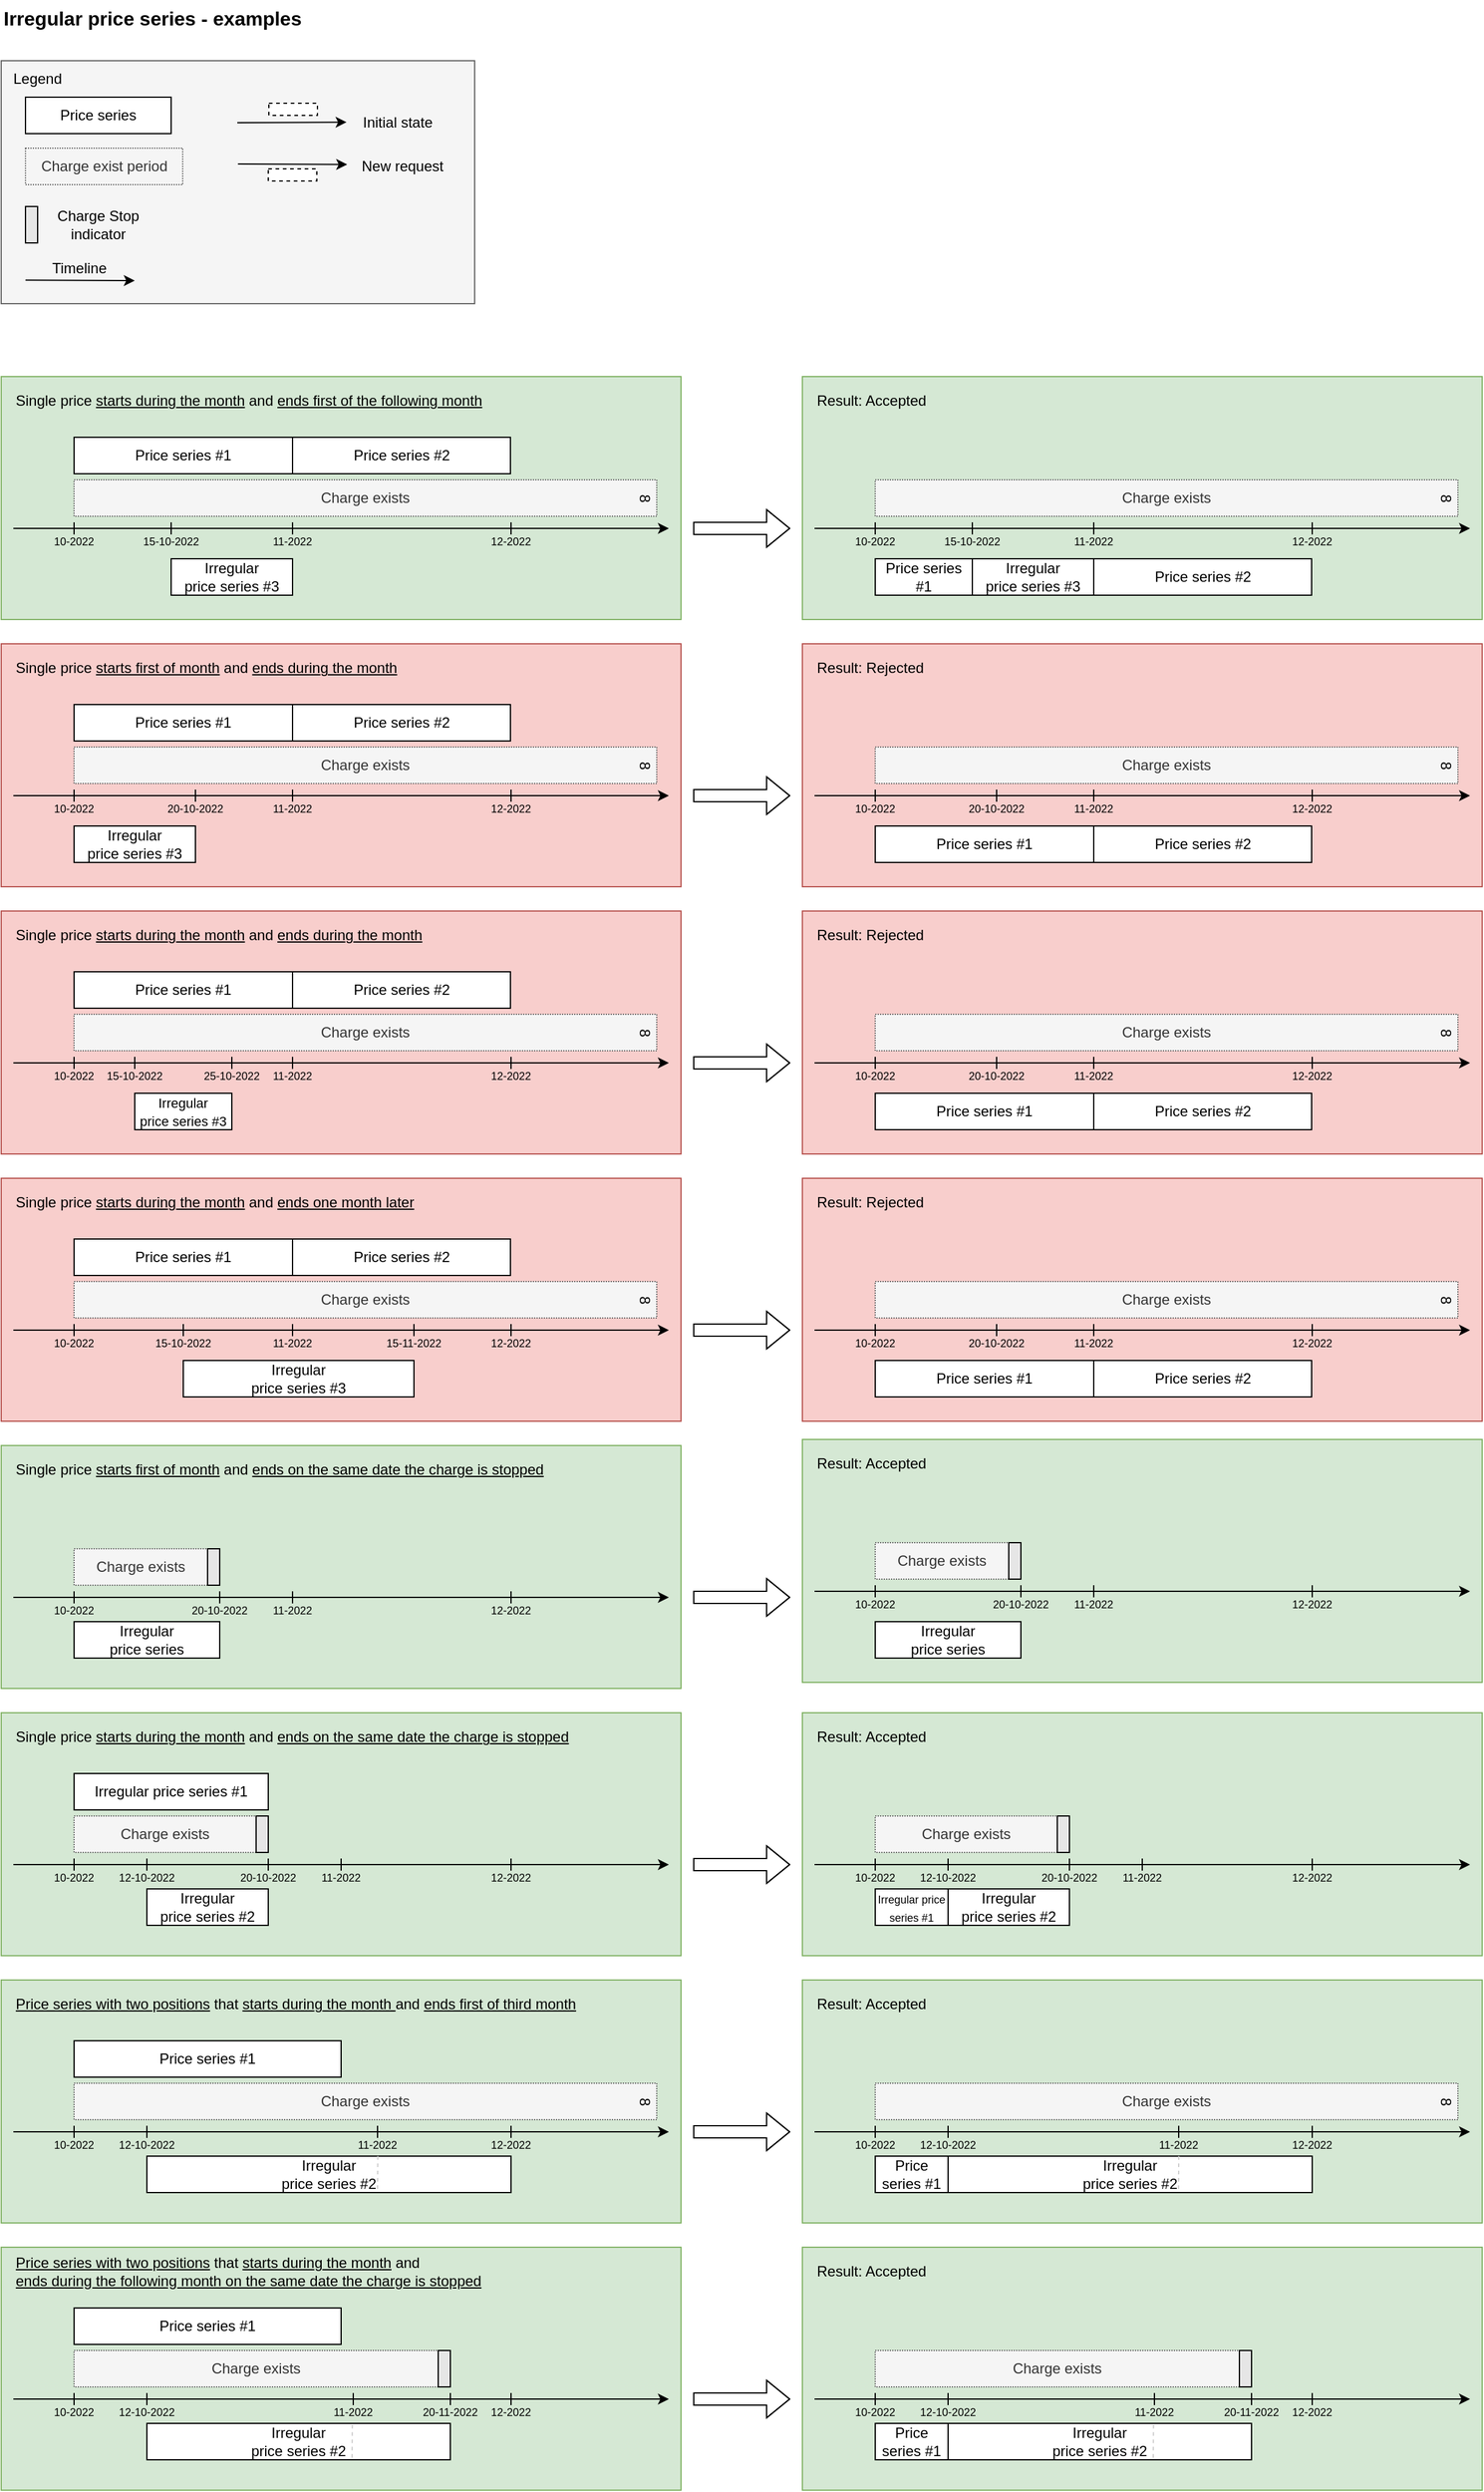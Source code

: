 <mxfile version="20.2.3" type="device"><diagram id="vRTOCpOq6jbpssZ5dsq3" name="Page-1"><mxGraphModel dx="1422" dy="985" grid="1" gridSize="10" guides="1" tooltips="1" connect="1" arrows="1" fold="1" page="1" pageScale="1" pageWidth="800" pageHeight="800" math="0" shadow="0"><root><mxCell id="0"/><mxCell id="1" parent="0"/><mxCell id="zPjjxxRWDZI-AqEC4qDC-1" value="Irregular price series - examples" style="text;html=1;align=left;verticalAlign=middle;resizable=0;points=[];autosize=1;strokeColor=none;fillColor=none;fontSize=16;fontStyle=1" parent="1" vertex="1"><mxGeometry x="40" y="30" width="270" height="30" as="geometry"/></mxCell><mxCell id="zPjjxxRWDZI-AqEC4qDC-210" value="" style="rounded=0;whiteSpace=wrap;html=1;fontSize=16;fillColor=#d5e8d4;strokeColor=#82b366;" parent="1" vertex="1"><mxGeometry x="40" y="340" width="560" height="200" as="geometry"/></mxCell><mxCell id="zPjjxxRWDZI-AqEC4qDC-211" value="" style="endArrow=classic;html=1;rounded=0;" parent="1" edge="1"><mxGeometry width="50" height="50" relative="1" as="geometry"><mxPoint x="50" y="465" as="sourcePoint"/><mxPoint x="590" y="465" as="targetPoint"/></mxGeometry></mxCell><mxCell id="zPjjxxRWDZI-AqEC4qDC-212" value="&lt;font style=&quot;font-size: 12px;&quot;&gt;Irregular&lt;br&gt;price series #3&lt;/font&gt;" style="rounded=0;whiteSpace=wrap;html=1;" parent="1" vertex="1"><mxGeometry x="180" y="490" width="100" height="30" as="geometry"/></mxCell><mxCell id="zPjjxxRWDZI-AqEC4qDC-213" value="&lt;div&gt;Single price &lt;u&gt;starts during the month&lt;/u&gt;&amp;nbsp;&lt;span style=&quot;background-color: initial;&quot;&gt;and &lt;u&gt;ends first of the following month&lt;/u&gt;&lt;/span&gt;&lt;/div&gt;" style="text;html=1;align=left;verticalAlign=middle;resizable=0;points=[];autosize=1;strokeColor=none;fillColor=none;" parent="1" vertex="1"><mxGeometry x="50" y="345" width="410" height="30" as="geometry"/></mxCell><mxCell id="zPjjxxRWDZI-AqEC4qDC-214" value="" style="shape=flexArrow;endArrow=classic;html=1;rounded=0;fontSize=12;" parent="1" edge="1"><mxGeometry width="50" height="50" relative="1" as="geometry"><mxPoint x="610" y="465" as="sourcePoint"/><mxPoint x="690" y="465" as="targetPoint"/><Array as="points"><mxPoint x="650" y="465"/></Array></mxGeometry></mxCell><mxCell id="zPjjxxRWDZI-AqEC4qDC-215" value="" style="group;dashed=1;dashPattern=1 4;" parent="1" vertex="1" connectable="0"><mxGeometry x="100" y="425" width="480" height="30" as="geometry"/></mxCell><mxCell id="zPjjxxRWDZI-AqEC4qDC-216" value="Charge exists" style="rounded=0;whiteSpace=wrap;html=1;fillColor=#f5f5f5;fontColor=#333333;strokeColor=#666666;strokeWidth=1;dashed=1;dashPattern=1 1;" parent="zPjjxxRWDZI-AqEC4qDC-215" vertex="1"><mxGeometry width="480" height="30" as="geometry"/></mxCell><mxCell id="zPjjxxRWDZI-AqEC4qDC-217" value="8" style="text;html=1;align=center;verticalAlign=middle;resizable=0;points=[];autosize=1;strokeColor=none;fillColor=none;rotation=90;" parent="zPjjxxRWDZI-AqEC4qDC-215" vertex="1"><mxGeometry x="460" y="5" width="20" height="20" as="geometry"/></mxCell><mxCell id="zPjjxxRWDZI-AqEC4qDC-218" value="Price series #1" style="rounded=0;whiteSpace=wrap;html=1;" parent="1" vertex="1"><mxGeometry x="100" y="390" width="180" height="30" as="geometry"/></mxCell><mxCell id="zPjjxxRWDZI-AqEC4qDC-219" value="" style="group" parent="1" vertex="1" connectable="0"><mxGeometry x="70" y="460" width="60" height="30" as="geometry"/></mxCell><mxCell id="zPjjxxRWDZI-AqEC4qDC-220" value="&lt;font style=&quot;font-size: 9px;&quot;&gt;10-2022&lt;/font&gt;" style="text;html=1;strokeColor=none;fillColor=none;align=center;verticalAlign=middle;whiteSpace=wrap;rounded=0;dashed=1;dashPattern=1 2;" parent="zPjjxxRWDZI-AqEC4qDC-219" vertex="1"><mxGeometry width="60" height="30" as="geometry"/></mxCell><mxCell id="zPjjxxRWDZI-AqEC4qDC-221" value="" style="endArrow=none;html=1;rounded=0;fontSize=9;" parent="zPjjxxRWDZI-AqEC4qDC-219" edge="1"><mxGeometry width="50" height="50" relative="1" as="geometry"><mxPoint x="30" y="10" as="sourcePoint"/><mxPoint x="30" as="targetPoint"/></mxGeometry></mxCell><mxCell id="zPjjxxRWDZI-AqEC4qDC-225" value="" style="group" parent="1" vertex="1" connectable="0"><mxGeometry x="430" y="460" width="60" height="30" as="geometry"/></mxCell><mxCell id="zPjjxxRWDZI-AqEC4qDC-226" value="&lt;font style=&quot;font-size: 9px;&quot;&gt;12-2022&lt;/font&gt;" style="text;html=1;strokeColor=none;fillColor=none;align=center;verticalAlign=middle;whiteSpace=wrap;rounded=0;dashed=1;dashPattern=1 2;" parent="zPjjxxRWDZI-AqEC4qDC-225" vertex="1"><mxGeometry width="60" height="30" as="geometry"/></mxCell><mxCell id="zPjjxxRWDZI-AqEC4qDC-227" value="" style="endArrow=none;html=1;rounded=0;fontSize=9;" parent="zPjjxxRWDZI-AqEC4qDC-225" edge="1"><mxGeometry width="50" height="50" relative="1" as="geometry"><mxPoint x="30" y="10" as="sourcePoint"/><mxPoint x="30" as="targetPoint"/></mxGeometry></mxCell><mxCell id="zPjjxxRWDZI-AqEC4qDC-245" value="" style="group" parent="1" vertex="1" connectable="0"><mxGeometry x="150" y="460" width="60" height="30" as="geometry"/></mxCell><mxCell id="zPjjxxRWDZI-AqEC4qDC-246" value="&lt;font style=&quot;font-size: 9px;&quot;&gt;15-10-2022&lt;/font&gt;" style="text;html=1;strokeColor=none;fillColor=none;align=center;verticalAlign=middle;whiteSpace=wrap;rounded=0;dashed=1;dashPattern=1 2;" parent="zPjjxxRWDZI-AqEC4qDC-245" vertex="1"><mxGeometry width="60" height="30" as="geometry"/></mxCell><mxCell id="zPjjxxRWDZI-AqEC4qDC-247" value="" style="endArrow=none;html=1;rounded=0;fontSize=9;" parent="zPjjxxRWDZI-AqEC4qDC-245" edge="1"><mxGeometry width="50" height="50" relative="1" as="geometry"><mxPoint x="30" y="10" as="sourcePoint"/><mxPoint x="30" as="targetPoint"/></mxGeometry></mxCell><mxCell id="3yYC1V34EFaH6O9MbvnK-139" value="Price series #2" style="rounded=0;whiteSpace=wrap;html=1;" parent="1" vertex="1"><mxGeometry x="280" y="390" width="179.5" height="30" as="geometry"/></mxCell><mxCell id="0klu8P9omZNR8opjw6r8-132" value="" style="rounded=0;whiteSpace=wrap;html=1;fillColor=#f5f5f5;fontColor=#333333;strokeColor=#666666;" parent="1" vertex="1"><mxGeometry x="40" y="80" width="390" height="200" as="geometry"/></mxCell><mxCell id="0klu8P9omZNR8opjw6r8-133" value="Price series" style="rounded=0;whiteSpace=wrap;html=1;" parent="1" vertex="1"><mxGeometry x="60" y="110" width="120" height="30" as="geometry"/></mxCell><mxCell id="0klu8P9omZNR8opjw6r8-134" value="Legend" style="text;html=1;strokeColor=none;fillColor=none;align=center;verticalAlign=middle;whiteSpace=wrap;rounded=0;" parent="1" vertex="1"><mxGeometry x="40" y="80" width="60" height="30" as="geometry"/></mxCell><mxCell id="0klu8P9omZNR8opjw6r8-135" value="" style="endArrow=classic;html=1;rounded=0;" parent="1" edge="1"><mxGeometry width="50" height="50" relative="1" as="geometry"><mxPoint x="234.5" y="131" as="sourcePoint"/><mxPoint x="324.5" y="130.59" as="targetPoint"/></mxGeometry></mxCell><mxCell id="0klu8P9omZNR8opjw6r8-136" value="" style="rounded=0;whiteSpace=wrap;html=1;dashed=1;" parent="1" vertex="1"><mxGeometry x="260.5" y="115" width="40" height="10" as="geometry"/></mxCell><mxCell id="0klu8P9omZNR8opjw6r8-137" value="Initial state" style="text;html=1;strokeColor=none;fillColor=none;align=left;verticalAlign=middle;whiteSpace=wrap;rounded=0;" parent="1" vertex="1"><mxGeometry x="335.5" y="116" width="80" height="30" as="geometry"/></mxCell><mxCell id="0klu8P9omZNR8opjw6r8-138" value="" style="endArrow=classic;html=1;rounded=0;" parent="1" edge="1"><mxGeometry width="50" height="50" relative="1" as="geometry"><mxPoint x="235" y="165" as="sourcePoint"/><mxPoint x="325.0" y="165.42" as="targetPoint"/></mxGeometry></mxCell><mxCell id="0klu8P9omZNR8opjw6r8-139" value="" style="rounded=0;whiteSpace=wrap;html=1;dashed=1;" parent="1" vertex="1"><mxGeometry x="260" y="169" width="40" height="10" as="geometry"/></mxCell><mxCell id="0klu8P9omZNR8opjw6r8-140" value="New request" style="text;html=1;strokeColor=none;fillColor=none;align=left;verticalAlign=middle;whiteSpace=wrap;rounded=0;" parent="1" vertex="1"><mxGeometry x="335" y="152" width="80" height="30" as="geometry"/></mxCell><mxCell id="0klu8P9omZNR8opjw6r8-141" value="" style="group" parent="1" vertex="1" connectable="0"><mxGeometry x="60" y="236" width="100" height="30" as="geometry"/></mxCell><mxCell id="0klu8P9omZNR8opjw6r8-142" value="" style="endArrow=classic;html=1;rounded=0;" parent="0klu8P9omZNR8opjw6r8-141" edge="1"><mxGeometry width="50" height="50" relative="1" as="geometry"><mxPoint y="24.58" as="sourcePoint"/><mxPoint x="90" y="25" as="targetPoint"/></mxGeometry></mxCell><mxCell id="0klu8P9omZNR8opjw6r8-143" value="Timeline" style="text;html=1;strokeColor=none;fillColor=none;align=left;verticalAlign=middle;whiteSpace=wrap;rounded=0;" parent="0klu8P9omZNR8opjw6r8-141" vertex="1"><mxGeometry x="20" width="80" height="30" as="geometry"/></mxCell><mxCell id="0klu8P9omZNR8opjw6r8-144" value="Charge exist period" style="rounded=0;whiteSpace=wrap;html=1;fillColor=#f5f5f5;fontColor=#333333;strokeColor=#666666;strokeWidth=1;dashed=1;dashPattern=1 1;" parent="1" vertex="1"><mxGeometry x="60" y="152" width="129.5" height="30" as="geometry"/></mxCell><mxCell id="0klu8P9omZNR8opjw6r8-145" value="" style="group" parent="1" vertex="1" connectable="0"><mxGeometry x="60" y="200" width="100" height="30" as="geometry"/></mxCell><mxCell id="0klu8P9omZNR8opjw6r8-146" value="" style="rounded=0;whiteSpace=wrap;html=1;fillColor=#E6E6E6;" parent="0klu8P9omZNR8opjw6r8-145" vertex="1"><mxGeometry width="10" height="30" as="geometry"/></mxCell><mxCell id="0klu8P9omZNR8opjw6r8-147" value="Charge Stop indicator" style="text;html=1;strokeColor=none;fillColor=none;align=center;verticalAlign=middle;whiteSpace=wrap;rounded=0;" parent="0klu8P9omZNR8opjw6r8-145" vertex="1"><mxGeometry x="20" width="80" height="30" as="geometry"/></mxCell><mxCell id="zPjjxxRWDZI-AqEC4qDC-224" value="" style="endArrow=none;html=1;rounded=0;fontSize=9;" parent="1" edge="1"><mxGeometry width="50" height="50" relative="1" as="geometry"><mxPoint x="280" y="470" as="sourcePoint"/><mxPoint x="280" y="460" as="targetPoint"/></mxGeometry></mxCell><mxCell id="zPjjxxRWDZI-AqEC4qDC-223" value="&lt;font style=&quot;font-size: 9px;&quot;&gt;11-2022&lt;/font&gt;" style="text;html=1;strokeColor=none;fillColor=none;align=center;verticalAlign=middle;whiteSpace=wrap;rounded=0;dashed=1;dashPattern=1 2;" parent="1" vertex="1"><mxGeometry x="250" y="460" width="60" height="30" as="geometry"/></mxCell><mxCell id="0klu8P9omZNR8opjw6r8-153" value="" style="rounded=0;whiteSpace=wrap;html=1;fontSize=16;fillColor=#d5e8d4;strokeColor=#82b366;" parent="1" vertex="1"><mxGeometry x="700" y="340" width="560" height="200" as="geometry"/></mxCell><mxCell id="0klu8P9omZNR8opjw6r8-154" value="" style="endArrow=classic;html=1;rounded=0;" parent="1" edge="1"><mxGeometry width="50" height="50" relative="1" as="geometry"><mxPoint x="710" y="465" as="sourcePoint"/><mxPoint x="1250" y="465" as="targetPoint"/></mxGeometry></mxCell><mxCell id="0klu8P9omZNR8opjw6r8-155" value="&lt;font style=&quot;font-size: 12px;&quot;&gt;Irregular&lt;br&gt;price series #3&lt;/font&gt;" style="rounded=0;whiteSpace=wrap;html=1;" parent="1" vertex="1"><mxGeometry x="840" y="490" width="100" height="30" as="geometry"/></mxCell><mxCell id="0klu8P9omZNR8opjw6r8-156" value="&lt;div&gt;Result: Accepted&lt;/div&gt;" style="text;html=1;align=left;verticalAlign=middle;resizable=0;points=[];autosize=1;strokeColor=none;fillColor=none;" parent="1" vertex="1"><mxGeometry x="710" y="345" width="110" height="30" as="geometry"/></mxCell><mxCell id="0klu8P9omZNR8opjw6r8-157" value="" style="group;dashed=1;dashPattern=1 4;" parent="1" vertex="1" connectable="0"><mxGeometry x="760" y="425" width="480" height="30" as="geometry"/></mxCell><mxCell id="0klu8P9omZNR8opjw6r8-158" value="Charge exists" style="rounded=0;whiteSpace=wrap;html=1;fillColor=#f5f5f5;fontColor=#333333;strokeColor=#666666;strokeWidth=1;dashed=1;dashPattern=1 1;" parent="0klu8P9omZNR8opjw6r8-157" vertex="1"><mxGeometry width="480" height="30" as="geometry"/></mxCell><mxCell id="0klu8P9omZNR8opjw6r8-159" value="8" style="text;html=1;align=center;verticalAlign=middle;resizable=0;points=[];autosize=1;strokeColor=none;fillColor=none;rotation=90;" parent="0klu8P9omZNR8opjw6r8-157" vertex="1"><mxGeometry x="460" y="5" width="20" height="20" as="geometry"/></mxCell><mxCell id="0klu8P9omZNR8opjw6r8-160" value="Price series #1" style="rounded=0;whiteSpace=wrap;html=1;" parent="1" vertex="1"><mxGeometry x="760" y="490" width="80" height="30" as="geometry"/></mxCell><mxCell id="0klu8P9omZNR8opjw6r8-161" value="" style="group" parent="1" vertex="1" connectable="0"><mxGeometry x="730" y="460" width="60" height="30" as="geometry"/></mxCell><mxCell id="0klu8P9omZNR8opjw6r8-162" value="&lt;font style=&quot;font-size: 9px;&quot;&gt;10-2022&lt;/font&gt;" style="text;html=1;strokeColor=none;fillColor=none;align=center;verticalAlign=middle;whiteSpace=wrap;rounded=0;dashed=1;dashPattern=1 2;" parent="0klu8P9omZNR8opjw6r8-161" vertex="1"><mxGeometry width="60" height="30" as="geometry"/></mxCell><mxCell id="0klu8P9omZNR8opjw6r8-163" value="" style="endArrow=none;html=1;rounded=0;fontSize=9;" parent="0klu8P9omZNR8opjw6r8-161" edge="1"><mxGeometry width="50" height="50" relative="1" as="geometry"><mxPoint x="30" y="10" as="sourcePoint"/><mxPoint x="30" as="targetPoint"/></mxGeometry></mxCell><mxCell id="0klu8P9omZNR8opjw6r8-164" value="" style="group" parent="1" vertex="1" connectable="0"><mxGeometry x="1090" y="460" width="60" height="30" as="geometry"/></mxCell><mxCell id="0klu8P9omZNR8opjw6r8-165" value="&lt;font style=&quot;font-size: 9px;&quot;&gt;12-2022&lt;/font&gt;" style="text;html=1;strokeColor=none;fillColor=none;align=center;verticalAlign=middle;whiteSpace=wrap;rounded=0;dashed=1;dashPattern=1 2;" parent="0klu8P9omZNR8opjw6r8-164" vertex="1"><mxGeometry width="60" height="30" as="geometry"/></mxCell><mxCell id="0klu8P9omZNR8opjw6r8-166" value="" style="endArrow=none;html=1;rounded=0;fontSize=9;" parent="0klu8P9omZNR8opjw6r8-164" edge="1"><mxGeometry width="50" height="50" relative="1" as="geometry"><mxPoint x="30" y="10" as="sourcePoint"/><mxPoint x="30" as="targetPoint"/></mxGeometry></mxCell><mxCell id="0klu8P9omZNR8opjw6r8-167" value="" style="group" parent="1" vertex="1" connectable="0"><mxGeometry x="810" y="460" width="60" height="30" as="geometry"/></mxCell><mxCell id="0klu8P9omZNR8opjw6r8-168" value="&lt;font style=&quot;font-size: 9px;&quot;&gt;15-10-2022&lt;/font&gt;" style="text;html=1;strokeColor=none;fillColor=none;align=center;verticalAlign=middle;whiteSpace=wrap;rounded=0;dashed=1;dashPattern=1 2;" parent="0klu8P9omZNR8opjw6r8-167" vertex="1"><mxGeometry width="60" height="30" as="geometry"/></mxCell><mxCell id="0klu8P9omZNR8opjw6r8-169" value="" style="endArrow=none;html=1;rounded=0;fontSize=9;" parent="0klu8P9omZNR8opjw6r8-167" edge="1"><mxGeometry width="50" height="50" relative="1" as="geometry"><mxPoint x="30" y="10" as="sourcePoint"/><mxPoint x="30" as="targetPoint"/></mxGeometry></mxCell><mxCell id="0klu8P9omZNR8opjw6r8-170" value="Price series #2" style="rounded=0;whiteSpace=wrap;html=1;" parent="1" vertex="1"><mxGeometry x="940" y="490" width="179.5" height="30" as="geometry"/></mxCell><mxCell id="0klu8P9omZNR8opjw6r8-171" value="" style="endArrow=none;html=1;rounded=0;fontSize=9;" parent="1" edge="1"><mxGeometry width="50" height="50" relative="1" as="geometry"><mxPoint x="940" y="470" as="sourcePoint"/><mxPoint x="940" y="460" as="targetPoint"/></mxGeometry></mxCell><mxCell id="0klu8P9omZNR8opjw6r8-172" value="&lt;font style=&quot;font-size: 9px;&quot;&gt;11-2022&lt;/font&gt;" style="text;html=1;strokeColor=none;fillColor=none;align=center;verticalAlign=middle;whiteSpace=wrap;rounded=0;dashed=1;dashPattern=1 2;" parent="1" vertex="1"><mxGeometry x="910" y="460" width="60" height="30" as="geometry"/></mxCell><mxCell id="0klu8P9omZNR8opjw6r8-173" value="" style="rounded=0;whiteSpace=wrap;html=1;fontSize=16;fillColor=#f8cecc;strokeColor=#b85450;" parent="1" vertex="1"><mxGeometry x="40" y="560" width="560" height="200" as="geometry"/></mxCell><mxCell id="0klu8P9omZNR8opjw6r8-174" value="" style="endArrow=classic;html=1;rounded=0;" parent="1" edge="1"><mxGeometry width="50" height="50" relative="1" as="geometry"><mxPoint x="50" y="685.0" as="sourcePoint"/><mxPoint x="590" y="685.0" as="targetPoint"/></mxGeometry></mxCell><mxCell id="0klu8P9omZNR8opjw6r8-175" value="&lt;font style=&quot;font-size: 12px;&quot;&gt;Irregular&lt;br&gt;price series #3&lt;/font&gt;" style="rounded=0;whiteSpace=wrap;html=1;" parent="1" vertex="1"><mxGeometry x="100" y="710" width="100" height="30" as="geometry"/></mxCell><mxCell id="0klu8P9omZNR8opjw6r8-176" value="&lt;div&gt;Single price &lt;u&gt;starts first of month&lt;/u&gt;&amp;nbsp;&lt;span style=&quot;background-color: initial;&quot;&gt;and &lt;u&gt;ends during the month&lt;/u&gt;&lt;/span&gt;&lt;/div&gt;" style="text;html=1;align=left;verticalAlign=middle;resizable=0;points=[];autosize=1;strokeColor=none;fillColor=none;" parent="1" vertex="1"><mxGeometry x="50" y="565" width="340" height="30" as="geometry"/></mxCell><mxCell id="0klu8P9omZNR8opjw6r8-177" value="" style="shape=flexArrow;endArrow=classic;html=1;rounded=0;fontSize=12;" parent="1" edge="1"><mxGeometry width="50" height="50" relative="1" as="geometry"><mxPoint x="610" y="685.0" as="sourcePoint"/><mxPoint x="690" y="685.0" as="targetPoint"/><Array as="points"><mxPoint x="650" y="685"/></Array></mxGeometry></mxCell><mxCell id="0klu8P9omZNR8opjw6r8-178" value="" style="group;dashed=1;dashPattern=1 4;" parent="1" vertex="1" connectable="0"><mxGeometry x="100" y="645" width="480" height="30" as="geometry"/></mxCell><mxCell id="0klu8P9omZNR8opjw6r8-179" value="Charge exists" style="rounded=0;whiteSpace=wrap;html=1;fillColor=#f5f5f5;fontColor=#333333;strokeColor=#666666;strokeWidth=1;dashed=1;dashPattern=1 1;" parent="0klu8P9omZNR8opjw6r8-178" vertex="1"><mxGeometry width="480" height="30" as="geometry"/></mxCell><mxCell id="0klu8P9omZNR8opjw6r8-180" value="8" style="text;html=1;align=center;verticalAlign=middle;resizable=0;points=[];autosize=1;strokeColor=none;fillColor=none;rotation=90;" parent="0klu8P9omZNR8opjw6r8-178" vertex="1"><mxGeometry x="460" y="5" width="20" height="20" as="geometry"/></mxCell><mxCell id="0klu8P9omZNR8opjw6r8-181" value="Price series #1" style="rounded=0;whiteSpace=wrap;html=1;" parent="1" vertex="1"><mxGeometry x="100" y="610" width="180" height="30" as="geometry"/></mxCell><mxCell id="0klu8P9omZNR8opjw6r8-182" value="" style="group" parent="1" vertex="1" connectable="0"><mxGeometry x="70" y="680" width="60" height="30" as="geometry"/></mxCell><mxCell id="0klu8P9omZNR8opjw6r8-183" value="&lt;font style=&quot;font-size: 9px;&quot;&gt;10-2022&lt;/font&gt;" style="text;html=1;strokeColor=none;fillColor=none;align=center;verticalAlign=middle;whiteSpace=wrap;rounded=0;dashed=1;dashPattern=1 2;" parent="0klu8P9omZNR8opjw6r8-182" vertex="1"><mxGeometry width="60" height="30" as="geometry"/></mxCell><mxCell id="0klu8P9omZNR8opjw6r8-184" value="" style="endArrow=none;html=1;rounded=0;fontSize=9;" parent="0klu8P9omZNR8opjw6r8-182" edge="1"><mxGeometry width="50" height="50" relative="1" as="geometry"><mxPoint x="30" y="10" as="sourcePoint"/><mxPoint x="30" as="targetPoint"/></mxGeometry></mxCell><mxCell id="0klu8P9omZNR8opjw6r8-185" value="" style="group" parent="1" vertex="1" connectable="0"><mxGeometry x="430" y="680" width="60" height="30" as="geometry"/></mxCell><mxCell id="0klu8P9omZNR8opjw6r8-186" value="&lt;font style=&quot;font-size: 9px;&quot;&gt;12-2022&lt;/font&gt;" style="text;html=1;strokeColor=none;fillColor=none;align=center;verticalAlign=middle;whiteSpace=wrap;rounded=0;dashed=1;dashPattern=1 2;" parent="0klu8P9omZNR8opjw6r8-185" vertex="1"><mxGeometry width="60" height="30" as="geometry"/></mxCell><mxCell id="0klu8P9omZNR8opjw6r8-187" value="" style="endArrow=none;html=1;rounded=0;fontSize=9;" parent="0klu8P9omZNR8opjw6r8-185" edge="1"><mxGeometry width="50" height="50" relative="1" as="geometry"><mxPoint x="30" y="10" as="sourcePoint"/><mxPoint x="30" as="targetPoint"/></mxGeometry></mxCell><mxCell id="0klu8P9omZNR8opjw6r8-188" value="" style="group" parent="1" vertex="1" connectable="0"><mxGeometry x="170" y="680" width="60" height="30" as="geometry"/></mxCell><mxCell id="0klu8P9omZNR8opjw6r8-189" value="&lt;font style=&quot;font-size: 9px;&quot;&gt;20-10-2022&lt;/font&gt;" style="text;html=1;strokeColor=none;fillColor=none;align=center;verticalAlign=middle;whiteSpace=wrap;rounded=0;dashed=1;dashPattern=1 2;" parent="0klu8P9omZNR8opjw6r8-188" vertex="1"><mxGeometry width="60" height="30" as="geometry"/></mxCell><mxCell id="0klu8P9omZNR8opjw6r8-190" value="" style="endArrow=none;html=1;rounded=0;fontSize=9;" parent="0klu8P9omZNR8opjw6r8-188" edge="1"><mxGeometry width="50" height="50" relative="1" as="geometry"><mxPoint x="30" y="10" as="sourcePoint"/><mxPoint x="30" as="targetPoint"/></mxGeometry></mxCell><mxCell id="0klu8P9omZNR8opjw6r8-191" value="Price series #2" style="rounded=0;whiteSpace=wrap;html=1;" parent="1" vertex="1"><mxGeometry x="280" y="610" width="179.5" height="30" as="geometry"/></mxCell><mxCell id="0klu8P9omZNR8opjw6r8-192" value="" style="endArrow=none;html=1;rounded=0;fontSize=9;" parent="1" edge="1"><mxGeometry width="50" height="50" relative="1" as="geometry"><mxPoint x="280" y="690.0" as="sourcePoint"/><mxPoint x="280" y="680.0" as="targetPoint"/></mxGeometry></mxCell><mxCell id="0klu8P9omZNR8opjw6r8-193" value="&lt;font style=&quot;font-size: 9px;&quot;&gt;11-2022&lt;/font&gt;" style="text;html=1;strokeColor=none;fillColor=none;align=center;verticalAlign=middle;whiteSpace=wrap;rounded=0;dashed=1;dashPattern=1 2;" parent="1" vertex="1"><mxGeometry x="250" y="680" width="60" height="30" as="geometry"/></mxCell><mxCell id="0klu8P9omZNR8opjw6r8-194" value="" style="rounded=0;whiteSpace=wrap;html=1;fontSize=16;fillColor=#f8cecc;strokeColor=#b85450;" parent="1" vertex="1"><mxGeometry x="700" y="560" width="560" height="200" as="geometry"/></mxCell><mxCell id="0klu8P9omZNR8opjw6r8-195" value="" style="endArrow=classic;html=1;rounded=0;" parent="1" edge="1"><mxGeometry width="50" height="50" relative="1" as="geometry"><mxPoint x="710" y="685.0" as="sourcePoint"/><mxPoint x="1250" y="685.0" as="targetPoint"/></mxGeometry></mxCell><mxCell id="0klu8P9omZNR8opjw6r8-197" value="&lt;div&gt;Result: Rejected&lt;/div&gt;" style="text;html=1;align=left;verticalAlign=middle;resizable=0;points=[];autosize=1;strokeColor=none;fillColor=none;" parent="1" vertex="1"><mxGeometry x="710" y="565" width="110" height="30" as="geometry"/></mxCell><mxCell id="0klu8P9omZNR8opjw6r8-198" value="" style="group;dashed=1;dashPattern=1 4;" parent="1" vertex="1" connectable="0"><mxGeometry x="760" y="645" width="480" height="30" as="geometry"/></mxCell><mxCell id="0klu8P9omZNR8opjw6r8-199" value="Charge exists" style="rounded=0;whiteSpace=wrap;html=1;fillColor=#f5f5f5;fontColor=#333333;strokeColor=#666666;strokeWidth=1;dashed=1;dashPattern=1 1;" parent="0klu8P9omZNR8opjw6r8-198" vertex="1"><mxGeometry width="480" height="30" as="geometry"/></mxCell><mxCell id="0klu8P9omZNR8opjw6r8-200" value="8" style="text;html=1;align=center;verticalAlign=middle;resizable=0;points=[];autosize=1;strokeColor=none;fillColor=none;rotation=90;" parent="0klu8P9omZNR8opjw6r8-198" vertex="1"><mxGeometry x="460" y="5" width="20" height="20" as="geometry"/></mxCell><mxCell id="0klu8P9omZNR8opjw6r8-201" value="Price series #1" style="rounded=0;whiteSpace=wrap;html=1;" parent="1" vertex="1"><mxGeometry x="760" y="710" width="180" height="30" as="geometry"/></mxCell><mxCell id="0klu8P9omZNR8opjw6r8-202" value="" style="group" parent="1" vertex="1" connectable="0"><mxGeometry x="730" y="680" width="60" height="30" as="geometry"/></mxCell><mxCell id="0klu8P9omZNR8opjw6r8-203" value="&lt;font style=&quot;font-size: 9px;&quot;&gt;10-2022&lt;/font&gt;" style="text;html=1;strokeColor=none;fillColor=none;align=center;verticalAlign=middle;whiteSpace=wrap;rounded=0;dashed=1;dashPattern=1 2;" parent="0klu8P9omZNR8opjw6r8-202" vertex="1"><mxGeometry width="60" height="30" as="geometry"/></mxCell><mxCell id="0klu8P9omZNR8opjw6r8-204" value="" style="endArrow=none;html=1;rounded=0;fontSize=9;" parent="0klu8P9omZNR8opjw6r8-202" edge="1"><mxGeometry width="50" height="50" relative="1" as="geometry"><mxPoint x="30" y="10" as="sourcePoint"/><mxPoint x="30" as="targetPoint"/></mxGeometry></mxCell><mxCell id="0klu8P9omZNR8opjw6r8-205" value="" style="group" parent="1" vertex="1" connectable="0"><mxGeometry x="1090" y="680" width="60" height="30" as="geometry"/></mxCell><mxCell id="0klu8P9omZNR8opjw6r8-206" value="&lt;font style=&quot;font-size: 9px;&quot;&gt;12-2022&lt;/font&gt;" style="text;html=1;strokeColor=none;fillColor=none;align=center;verticalAlign=middle;whiteSpace=wrap;rounded=0;dashed=1;dashPattern=1 2;" parent="0klu8P9omZNR8opjw6r8-205" vertex="1"><mxGeometry width="60" height="30" as="geometry"/></mxCell><mxCell id="0klu8P9omZNR8opjw6r8-207" value="" style="endArrow=none;html=1;rounded=0;fontSize=9;" parent="0klu8P9omZNR8opjw6r8-205" edge="1"><mxGeometry width="50" height="50" relative="1" as="geometry"><mxPoint x="30" y="10" as="sourcePoint"/><mxPoint x="30" as="targetPoint"/></mxGeometry></mxCell><mxCell id="0klu8P9omZNR8opjw6r8-208" value="" style="group" parent="1" vertex="1" connectable="0"><mxGeometry x="830" y="680" width="60" height="30" as="geometry"/></mxCell><mxCell id="0klu8P9omZNR8opjw6r8-209" value="&lt;font style=&quot;font-size: 9px;&quot;&gt;20-10-2022&lt;/font&gt;" style="text;html=1;strokeColor=none;fillColor=none;align=center;verticalAlign=middle;whiteSpace=wrap;rounded=0;dashed=1;dashPattern=1 2;" parent="0klu8P9omZNR8opjw6r8-208" vertex="1"><mxGeometry width="60" height="30" as="geometry"/></mxCell><mxCell id="0klu8P9omZNR8opjw6r8-210" value="" style="endArrow=none;html=1;rounded=0;fontSize=9;" parent="0klu8P9omZNR8opjw6r8-208" edge="1"><mxGeometry width="50" height="50" relative="1" as="geometry"><mxPoint x="30" y="10" as="sourcePoint"/><mxPoint x="30" as="targetPoint"/></mxGeometry></mxCell><mxCell id="0klu8P9omZNR8opjw6r8-211" value="Price series #2" style="rounded=0;whiteSpace=wrap;html=1;" parent="1" vertex="1"><mxGeometry x="940" y="710" width="179.5" height="30" as="geometry"/></mxCell><mxCell id="0klu8P9omZNR8opjw6r8-212" value="" style="endArrow=none;html=1;rounded=0;fontSize=9;" parent="1" edge="1"><mxGeometry width="50" height="50" relative="1" as="geometry"><mxPoint x="940" y="690.0" as="sourcePoint"/><mxPoint x="940" y="680.0" as="targetPoint"/></mxGeometry></mxCell><mxCell id="0klu8P9omZNR8opjw6r8-213" value="&lt;font style=&quot;font-size: 9px;&quot;&gt;11-2022&lt;/font&gt;" style="text;html=1;strokeColor=none;fillColor=none;align=center;verticalAlign=middle;whiteSpace=wrap;rounded=0;dashed=1;dashPattern=1 2;" parent="1" vertex="1"><mxGeometry x="910" y="680" width="60" height="30" as="geometry"/></mxCell><mxCell id="0klu8P9omZNR8opjw6r8-254" value="" style="rounded=0;whiteSpace=wrap;html=1;fontSize=16;fillColor=#f8cecc;strokeColor=#b85450;" parent="1" vertex="1"><mxGeometry x="40" y="780" width="560" height="200" as="geometry"/></mxCell><mxCell id="0klu8P9omZNR8opjw6r8-255" value="" style="endArrow=classic;html=1;rounded=0;" parent="1" edge="1"><mxGeometry width="50" height="50" relative="1" as="geometry"><mxPoint x="50" y="905.0" as="sourcePoint"/><mxPoint x="590" y="905.0" as="targetPoint"/></mxGeometry></mxCell><mxCell id="0klu8P9omZNR8opjw6r8-256" value="&lt;font style=&quot;font-size: 11px;&quot;&gt;Irregular&lt;br&gt;price series #3&lt;/font&gt;" style="rounded=0;whiteSpace=wrap;html=1;" parent="1" vertex="1"><mxGeometry x="150" y="930" width="80" height="30" as="geometry"/></mxCell><mxCell id="0klu8P9omZNR8opjw6r8-257" value="&lt;div&gt;Single price &lt;u&gt;starts during the month&lt;/u&gt;&amp;nbsp;&lt;span style=&quot;background-color: initial;&quot;&gt;and &lt;u&gt;ends during the month&lt;/u&gt;&lt;/span&gt;&lt;/div&gt;" style="text;html=1;align=left;verticalAlign=middle;resizable=0;points=[];autosize=1;strokeColor=none;fillColor=none;" parent="1" vertex="1"><mxGeometry x="50" y="785" width="360" height="30" as="geometry"/></mxCell><mxCell id="0klu8P9omZNR8opjw6r8-258" value="" style="shape=flexArrow;endArrow=classic;html=1;rounded=0;fontSize=12;" parent="1" edge="1"><mxGeometry width="50" height="50" relative="1" as="geometry"><mxPoint x="610" y="905.0" as="sourcePoint"/><mxPoint x="690" y="905.0" as="targetPoint"/><Array as="points"><mxPoint x="650" y="905"/></Array></mxGeometry></mxCell><mxCell id="0klu8P9omZNR8opjw6r8-259" value="" style="group;dashed=1;dashPattern=1 4;" parent="1" vertex="1" connectable="0"><mxGeometry x="100" y="865" width="480" height="30" as="geometry"/></mxCell><mxCell id="0klu8P9omZNR8opjw6r8-260" value="Charge exists" style="rounded=0;whiteSpace=wrap;html=1;fillColor=#f5f5f5;fontColor=#333333;strokeColor=#666666;strokeWidth=1;dashed=1;dashPattern=1 1;" parent="0klu8P9omZNR8opjw6r8-259" vertex="1"><mxGeometry width="480" height="30" as="geometry"/></mxCell><mxCell id="0klu8P9omZNR8opjw6r8-261" value="8" style="text;html=1;align=center;verticalAlign=middle;resizable=0;points=[];autosize=1;strokeColor=none;fillColor=none;rotation=90;" parent="0klu8P9omZNR8opjw6r8-259" vertex="1"><mxGeometry x="460" y="5" width="20" height="20" as="geometry"/></mxCell><mxCell id="0klu8P9omZNR8opjw6r8-262" value="Price series #1" style="rounded=0;whiteSpace=wrap;html=1;" parent="1" vertex="1"><mxGeometry x="100" y="830" width="180" height="30" as="geometry"/></mxCell><mxCell id="0klu8P9omZNR8opjw6r8-263" value="" style="group" parent="1" vertex="1" connectable="0"><mxGeometry x="70" y="900" width="60" height="30" as="geometry"/></mxCell><mxCell id="0klu8P9omZNR8opjw6r8-264" value="&lt;font style=&quot;font-size: 9px;&quot;&gt;10-2022&lt;/font&gt;" style="text;html=1;strokeColor=none;fillColor=none;align=center;verticalAlign=middle;whiteSpace=wrap;rounded=0;dashed=1;dashPattern=1 2;" parent="0klu8P9omZNR8opjw6r8-263" vertex="1"><mxGeometry width="60" height="30" as="geometry"/></mxCell><mxCell id="0klu8P9omZNR8opjw6r8-265" value="" style="endArrow=none;html=1;rounded=0;fontSize=9;" parent="0klu8P9omZNR8opjw6r8-263" edge="1"><mxGeometry width="50" height="50" relative="1" as="geometry"><mxPoint x="30" y="10" as="sourcePoint"/><mxPoint x="30" as="targetPoint"/></mxGeometry></mxCell><mxCell id="0klu8P9omZNR8opjw6r8-266" value="" style="group" parent="1" vertex="1" connectable="0"><mxGeometry x="430" y="900" width="60" height="30" as="geometry"/></mxCell><mxCell id="0klu8P9omZNR8opjw6r8-267" value="&lt;font style=&quot;font-size: 9px;&quot;&gt;12-2022&lt;/font&gt;" style="text;html=1;strokeColor=none;fillColor=none;align=center;verticalAlign=middle;whiteSpace=wrap;rounded=0;dashed=1;dashPattern=1 2;" parent="0klu8P9omZNR8opjw6r8-266" vertex="1"><mxGeometry width="60" height="30" as="geometry"/></mxCell><mxCell id="0klu8P9omZNR8opjw6r8-268" value="" style="endArrow=none;html=1;rounded=0;fontSize=9;" parent="0klu8P9omZNR8opjw6r8-266" edge="1"><mxGeometry width="50" height="50" relative="1" as="geometry"><mxPoint x="30" y="10" as="sourcePoint"/><mxPoint x="30" as="targetPoint"/></mxGeometry></mxCell><mxCell id="0klu8P9omZNR8opjw6r8-269" value="" style="group" parent="1" vertex="1" connectable="0"><mxGeometry x="200" y="900" width="60" height="30" as="geometry"/></mxCell><mxCell id="0klu8P9omZNR8opjw6r8-270" value="&lt;font style=&quot;font-size: 9px;&quot;&gt;25-10-2022&lt;/font&gt;" style="text;html=1;strokeColor=none;fillColor=none;align=center;verticalAlign=middle;whiteSpace=wrap;rounded=0;dashed=1;dashPattern=1 2;" parent="0klu8P9omZNR8opjw6r8-269" vertex="1"><mxGeometry width="60" height="30" as="geometry"/></mxCell><mxCell id="0klu8P9omZNR8opjw6r8-271" value="" style="endArrow=none;html=1;rounded=0;fontSize=9;" parent="0klu8P9omZNR8opjw6r8-269" edge="1"><mxGeometry width="50" height="50" relative="1" as="geometry"><mxPoint x="30" y="10" as="sourcePoint"/><mxPoint x="30" as="targetPoint"/></mxGeometry></mxCell><mxCell id="0klu8P9omZNR8opjw6r8-272" value="Price series #2" style="rounded=0;whiteSpace=wrap;html=1;" parent="1" vertex="1"><mxGeometry x="280" y="830" width="179.5" height="30" as="geometry"/></mxCell><mxCell id="0klu8P9omZNR8opjw6r8-273" value="" style="endArrow=none;html=1;rounded=0;fontSize=9;" parent="1" edge="1"><mxGeometry width="50" height="50" relative="1" as="geometry"><mxPoint x="280" y="910.0" as="sourcePoint"/><mxPoint x="280" y="900.0" as="targetPoint"/></mxGeometry></mxCell><mxCell id="0klu8P9omZNR8opjw6r8-274" value="&lt;font style=&quot;font-size: 9px;&quot;&gt;11-2022&lt;/font&gt;" style="text;html=1;strokeColor=none;fillColor=none;align=center;verticalAlign=middle;whiteSpace=wrap;rounded=0;dashed=1;dashPattern=1 2;" parent="1" vertex="1"><mxGeometry x="250" y="900" width="60" height="30" as="geometry"/></mxCell><mxCell id="0klu8P9omZNR8opjw6r8-275" value="" style="rounded=0;whiteSpace=wrap;html=1;fontSize=16;fillColor=#f8cecc;strokeColor=#b85450;" parent="1" vertex="1"><mxGeometry x="700" y="780" width="560" height="200" as="geometry"/></mxCell><mxCell id="0klu8P9omZNR8opjw6r8-276" value="" style="endArrow=classic;html=1;rounded=0;" parent="1" edge="1"><mxGeometry width="50" height="50" relative="1" as="geometry"><mxPoint x="710" y="905.0" as="sourcePoint"/><mxPoint x="1250" y="905.0" as="targetPoint"/></mxGeometry></mxCell><mxCell id="0klu8P9omZNR8opjw6r8-277" value="&lt;div&gt;Result: Rejected&lt;/div&gt;" style="text;html=1;align=left;verticalAlign=middle;resizable=0;points=[];autosize=1;strokeColor=none;fillColor=none;" parent="1" vertex="1"><mxGeometry x="710" y="785" width="110" height="30" as="geometry"/></mxCell><mxCell id="0klu8P9omZNR8opjw6r8-278" value="" style="group;dashed=1;dashPattern=1 4;" parent="1" vertex="1" connectable="0"><mxGeometry x="760" y="865" width="480" height="30" as="geometry"/></mxCell><mxCell id="0klu8P9omZNR8opjw6r8-279" value="Charge exists" style="rounded=0;whiteSpace=wrap;html=1;fillColor=#f5f5f5;fontColor=#333333;strokeColor=#666666;strokeWidth=1;dashed=1;dashPattern=1 1;" parent="0klu8P9omZNR8opjw6r8-278" vertex="1"><mxGeometry width="480" height="30" as="geometry"/></mxCell><mxCell id="0klu8P9omZNR8opjw6r8-280" value="8" style="text;html=1;align=center;verticalAlign=middle;resizable=0;points=[];autosize=1;strokeColor=none;fillColor=none;rotation=90;" parent="0klu8P9omZNR8opjw6r8-278" vertex="1"><mxGeometry x="460" y="5" width="20" height="20" as="geometry"/></mxCell><mxCell id="0klu8P9omZNR8opjw6r8-281" value="Price series #1" style="rounded=0;whiteSpace=wrap;html=1;" parent="1" vertex="1"><mxGeometry x="760" y="930" width="180" height="30" as="geometry"/></mxCell><mxCell id="0klu8P9omZNR8opjw6r8-282" value="" style="group" parent="1" vertex="1" connectable="0"><mxGeometry x="730" y="900" width="60" height="30" as="geometry"/></mxCell><mxCell id="0klu8P9omZNR8opjw6r8-283" value="&lt;font style=&quot;font-size: 9px;&quot;&gt;10-2022&lt;/font&gt;" style="text;html=1;strokeColor=none;fillColor=none;align=center;verticalAlign=middle;whiteSpace=wrap;rounded=0;dashed=1;dashPattern=1 2;" parent="0klu8P9omZNR8opjw6r8-282" vertex="1"><mxGeometry width="60" height="30" as="geometry"/></mxCell><mxCell id="0klu8P9omZNR8opjw6r8-284" value="" style="endArrow=none;html=1;rounded=0;fontSize=9;" parent="0klu8P9omZNR8opjw6r8-282" edge="1"><mxGeometry width="50" height="50" relative="1" as="geometry"><mxPoint x="30" y="10" as="sourcePoint"/><mxPoint x="30" as="targetPoint"/></mxGeometry></mxCell><mxCell id="0klu8P9omZNR8opjw6r8-285" value="" style="group" parent="1" vertex="1" connectable="0"><mxGeometry x="1090" y="900" width="60" height="30" as="geometry"/></mxCell><mxCell id="0klu8P9omZNR8opjw6r8-286" value="&lt;font style=&quot;font-size: 9px;&quot;&gt;12-2022&lt;/font&gt;" style="text;html=1;strokeColor=none;fillColor=none;align=center;verticalAlign=middle;whiteSpace=wrap;rounded=0;dashed=1;dashPattern=1 2;" parent="0klu8P9omZNR8opjw6r8-285" vertex="1"><mxGeometry width="60" height="30" as="geometry"/></mxCell><mxCell id="0klu8P9omZNR8opjw6r8-287" value="" style="endArrow=none;html=1;rounded=0;fontSize=9;" parent="0klu8P9omZNR8opjw6r8-285" edge="1"><mxGeometry width="50" height="50" relative="1" as="geometry"><mxPoint x="30" y="10" as="sourcePoint"/><mxPoint x="30" as="targetPoint"/></mxGeometry></mxCell><mxCell id="0klu8P9omZNR8opjw6r8-288" value="" style="group" parent="1" vertex="1" connectable="0"><mxGeometry x="830" y="900" width="60" height="30" as="geometry"/></mxCell><mxCell id="0klu8P9omZNR8opjw6r8-289" value="&lt;font style=&quot;font-size: 9px;&quot;&gt;20-10-2022&lt;/font&gt;" style="text;html=1;strokeColor=none;fillColor=none;align=center;verticalAlign=middle;whiteSpace=wrap;rounded=0;dashed=1;dashPattern=1 2;" parent="0klu8P9omZNR8opjw6r8-288" vertex="1"><mxGeometry width="60" height="30" as="geometry"/></mxCell><mxCell id="0klu8P9omZNR8opjw6r8-290" value="" style="endArrow=none;html=1;rounded=0;fontSize=9;" parent="0klu8P9omZNR8opjw6r8-288" edge="1"><mxGeometry width="50" height="50" relative="1" as="geometry"><mxPoint x="30" y="10" as="sourcePoint"/><mxPoint x="30" as="targetPoint"/></mxGeometry></mxCell><mxCell id="0klu8P9omZNR8opjw6r8-291" value="Price series #2" style="rounded=0;whiteSpace=wrap;html=1;" parent="1" vertex="1"><mxGeometry x="940" y="930" width="179.5" height="30" as="geometry"/></mxCell><mxCell id="0klu8P9omZNR8opjw6r8-292" value="" style="endArrow=none;html=1;rounded=0;fontSize=9;" parent="1" edge="1"><mxGeometry width="50" height="50" relative="1" as="geometry"><mxPoint x="940" y="910.0" as="sourcePoint"/><mxPoint x="940" y="900.0" as="targetPoint"/></mxGeometry></mxCell><mxCell id="0klu8P9omZNR8opjw6r8-293" value="&lt;font style=&quot;font-size: 9px;&quot;&gt;11-2022&lt;/font&gt;" style="text;html=1;strokeColor=none;fillColor=none;align=center;verticalAlign=middle;whiteSpace=wrap;rounded=0;dashed=1;dashPattern=1 2;" parent="1" vertex="1"><mxGeometry x="910" y="900" width="60" height="30" as="geometry"/></mxCell><mxCell id="0klu8P9omZNR8opjw6r8-294" value="" style="group" parent="1" vertex="1" connectable="0"><mxGeometry x="120" y="900" width="60" height="30" as="geometry"/></mxCell><mxCell id="0klu8P9omZNR8opjw6r8-295" value="&lt;font style=&quot;font-size: 9px;&quot;&gt;15-10-2022&lt;/font&gt;" style="text;html=1;strokeColor=none;fillColor=none;align=center;verticalAlign=middle;whiteSpace=wrap;rounded=0;dashed=1;dashPattern=1 2;" parent="0klu8P9omZNR8opjw6r8-294" vertex="1"><mxGeometry width="60" height="30" as="geometry"/></mxCell><mxCell id="0klu8P9omZNR8opjw6r8-296" value="" style="endArrow=none;html=1;rounded=0;fontSize=9;" parent="0klu8P9omZNR8opjw6r8-294" edge="1"><mxGeometry width="50" height="50" relative="1" as="geometry"><mxPoint x="30" y="10" as="sourcePoint"/><mxPoint x="30" as="targetPoint"/></mxGeometry></mxCell><mxCell id="0klu8P9omZNR8opjw6r8-340" value="" style="rounded=0;whiteSpace=wrap;html=1;fontSize=16;fillColor=#f8cecc;strokeColor=#b85450;" parent="1" vertex="1"><mxGeometry x="40" y="1000" width="560" height="200" as="geometry"/></mxCell><mxCell id="0klu8P9omZNR8opjw6r8-341" value="" style="endArrow=classic;html=1;rounded=0;" parent="1" edge="1"><mxGeometry width="50" height="50" relative="1" as="geometry"><mxPoint x="50" y="1125" as="sourcePoint"/><mxPoint x="590" y="1125" as="targetPoint"/></mxGeometry></mxCell><mxCell id="0klu8P9omZNR8opjw6r8-342" value="&lt;font style=&quot;font-size: 12px;&quot;&gt;Irregular&lt;br&gt;price series #3&lt;/font&gt;" style="rounded=0;whiteSpace=wrap;html=1;" parent="1" vertex="1"><mxGeometry x="190" y="1150" width="190" height="30" as="geometry"/></mxCell><mxCell id="0klu8P9omZNR8opjw6r8-343" value="&lt;div&gt;Single price &lt;u&gt;starts during the month&lt;/u&gt;&amp;nbsp;&lt;span style=&quot;background-color: initial;&quot;&gt;and &lt;u&gt;ends one month later&lt;/u&gt;&lt;/span&gt;&lt;/div&gt;" style="text;html=1;align=left;verticalAlign=middle;resizable=0;points=[];autosize=1;strokeColor=none;fillColor=none;" parent="1" vertex="1"><mxGeometry x="50" y="1005" width="350" height="30" as="geometry"/></mxCell><mxCell id="0klu8P9omZNR8opjw6r8-344" value="" style="shape=flexArrow;endArrow=classic;html=1;rounded=0;fontSize=12;" parent="1" edge="1"><mxGeometry width="50" height="50" relative="1" as="geometry"><mxPoint x="610" y="1125" as="sourcePoint"/><mxPoint x="690" y="1125" as="targetPoint"/><Array as="points"><mxPoint x="650" y="1125"/></Array></mxGeometry></mxCell><mxCell id="0klu8P9omZNR8opjw6r8-345" value="" style="group;dashed=1;dashPattern=1 4;" parent="1" vertex="1" connectable="0"><mxGeometry x="100" y="1085" width="480" height="30" as="geometry"/></mxCell><mxCell id="0klu8P9omZNR8opjw6r8-346" value="Charge exists" style="rounded=0;whiteSpace=wrap;html=1;fillColor=#f5f5f5;fontColor=#333333;strokeColor=#666666;strokeWidth=1;dashed=1;dashPattern=1 1;" parent="0klu8P9omZNR8opjw6r8-345" vertex="1"><mxGeometry width="480" height="30" as="geometry"/></mxCell><mxCell id="0klu8P9omZNR8opjw6r8-347" value="8" style="text;html=1;align=center;verticalAlign=middle;resizable=0;points=[];autosize=1;strokeColor=none;fillColor=none;rotation=90;" parent="0klu8P9omZNR8opjw6r8-345" vertex="1"><mxGeometry x="460" y="5" width="20" height="20" as="geometry"/></mxCell><mxCell id="0klu8P9omZNR8opjw6r8-348" value="Price series #1" style="rounded=0;whiteSpace=wrap;html=1;" parent="1" vertex="1"><mxGeometry x="100" y="1050" width="180" height="30" as="geometry"/></mxCell><mxCell id="0klu8P9omZNR8opjw6r8-349" value="" style="group" parent="1" vertex="1" connectable="0"><mxGeometry x="70" y="1120" width="60" height="30" as="geometry"/></mxCell><mxCell id="0klu8P9omZNR8opjw6r8-350" value="&lt;font style=&quot;font-size: 9px;&quot;&gt;10-2022&lt;/font&gt;" style="text;html=1;strokeColor=none;fillColor=none;align=center;verticalAlign=middle;whiteSpace=wrap;rounded=0;dashed=1;dashPattern=1 2;" parent="0klu8P9omZNR8opjw6r8-349" vertex="1"><mxGeometry width="60" height="30" as="geometry"/></mxCell><mxCell id="0klu8P9omZNR8opjw6r8-351" value="" style="endArrow=none;html=1;rounded=0;fontSize=9;" parent="0klu8P9omZNR8opjw6r8-349" edge="1"><mxGeometry width="50" height="50" relative="1" as="geometry"><mxPoint x="30" y="10" as="sourcePoint"/><mxPoint x="30" as="targetPoint"/></mxGeometry></mxCell><mxCell id="0klu8P9omZNR8opjw6r8-352" value="" style="group" parent="1" vertex="1" connectable="0"><mxGeometry x="430" y="1120" width="60" height="30" as="geometry"/></mxCell><mxCell id="0klu8P9omZNR8opjw6r8-353" value="&lt;font style=&quot;font-size: 9px;&quot;&gt;12-2022&lt;/font&gt;" style="text;html=1;strokeColor=none;fillColor=none;align=center;verticalAlign=middle;whiteSpace=wrap;rounded=0;dashed=1;dashPattern=1 2;" parent="0klu8P9omZNR8opjw6r8-352" vertex="1"><mxGeometry width="60" height="30" as="geometry"/></mxCell><mxCell id="0klu8P9omZNR8opjw6r8-354" value="" style="endArrow=none;html=1;rounded=0;fontSize=9;" parent="0klu8P9omZNR8opjw6r8-352" edge="1"><mxGeometry width="50" height="50" relative="1" as="geometry"><mxPoint x="30" y="10" as="sourcePoint"/><mxPoint x="30" as="targetPoint"/></mxGeometry></mxCell><mxCell id="0klu8P9omZNR8opjw6r8-355" value="" style="group" parent="1" vertex="1" connectable="0"><mxGeometry x="350" y="1120" width="60" height="30" as="geometry"/></mxCell><mxCell id="0klu8P9omZNR8opjw6r8-356" value="&lt;font style=&quot;font-size: 9px;&quot;&gt;15-11-2022&lt;/font&gt;" style="text;html=1;strokeColor=none;fillColor=none;align=center;verticalAlign=middle;whiteSpace=wrap;rounded=0;dashed=1;dashPattern=1 2;" parent="0klu8P9omZNR8opjw6r8-355" vertex="1"><mxGeometry width="60" height="30" as="geometry"/></mxCell><mxCell id="0klu8P9omZNR8opjw6r8-357" value="" style="endArrow=none;html=1;rounded=0;fontSize=9;" parent="0klu8P9omZNR8opjw6r8-355" edge="1"><mxGeometry width="50" height="50" relative="1" as="geometry"><mxPoint x="30" y="10" as="sourcePoint"/><mxPoint x="30" as="targetPoint"/></mxGeometry></mxCell><mxCell id="0klu8P9omZNR8opjw6r8-358" value="Price series #2" style="rounded=0;whiteSpace=wrap;html=1;" parent="1" vertex="1"><mxGeometry x="280" y="1050" width="179.5" height="30" as="geometry"/></mxCell><mxCell id="0klu8P9omZNR8opjw6r8-359" value="" style="endArrow=none;html=1;rounded=0;fontSize=9;" parent="1" edge="1"><mxGeometry width="50" height="50" relative="1" as="geometry"><mxPoint x="280" y="1130" as="sourcePoint"/><mxPoint x="280" y="1120" as="targetPoint"/></mxGeometry></mxCell><mxCell id="0klu8P9omZNR8opjw6r8-360" value="&lt;font style=&quot;font-size: 9px;&quot;&gt;11-2022&lt;/font&gt;" style="text;html=1;strokeColor=none;fillColor=none;align=center;verticalAlign=middle;whiteSpace=wrap;rounded=0;dashed=1;dashPattern=1 2;" parent="1" vertex="1"><mxGeometry x="250" y="1120" width="60" height="30" as="geometry"/></mxCell><mxCell id="0klu8P9omZNR8opjw6r8-361" value="" style="rounded=0;whiteSpace=wrap;html=1;fontSize=16;fillColor=#f8cecc;strokeColor=#b85450;" parent="1" vertex="1"><mxGeometry x="700" y="1000" width="560" height="200" as="geometry"/></mxCell><mxCell id="0klu8P9omZNR8opjw6r8-362" value="" style="endArrow=classic;html=1;rounded=0;" parent="1" edge="1"><mxGeometry width="50" height="50" relative="1" as="geometry"><mxPoint x="710" y="1125" as="sourcePoint"/><mxPoint x="1250" y="1125" as="targetPoint"/></mxGeometry></mxCell><mxCell id="0klu8P9omZNR8opjw6r8-363" value="&lt;div&gt;Result: Rejected&lt;/div&gt;" style="text;html=1;align=left;verticalAlign=middle;resizable=0;points=[];autosize=1;strokeColor=none;fillColor=none;" parent="1" vertex="1"><mxGeometry x="710" y="1005" width="110" height="30" as="geometry"/></mxCell><mxCell id="0klu8P9omZNR8opjw6r8-364" value="" style="group;dashed=1;dashPattern=1 4;" parent="1" vertex="1" connectable="0"><mxGeometry x="760" y="1085" width="480" height="30" as="geometry"/></mxCell><mxCell id="0klu8P9omZNR8opjw6r8-365" value="Charge exists" style="rounded=0;whiteSpace=wrap;html=1;fillColor=#f5f5f5;fontColor=#333333;strokeColor=#666666;strokeWidth=1;dashed=1;dashPattern=1 1;" parent="0klu8P9omZNR8opjw6r8-364" vertex="1"><mxGeometry width="480" height="30" as="geometry"/></mxCell><mxCell id="0klu8P9omZNR8opjw6r8-366" value="8" style="text;html=1;align=center;verticalAlign=middle;resizable=0;points=[];autosize=1;strokeColor=none;fillColor=none;rotation=90;" parent="0klu8P9omZNR8opjw6r8-364" vertex="1"><mxGeometry x="460" y="5" width="20" height="20" as="geometry"/></mxCell><mxCell id="0klu8P9omZNR8opjw6r8-367" value="Price series #1" style="rounded=0;whiteSpace=wrap;html=1;" parent="1" vertex="1"><mxGeometry x="760" y="1150" width="180" height="30" as="geometry"/></mxCell><mxCell id="0klu8P9omZNR8opjw6r8-368" value="" style="group" parent="1" vertex="1" connectable="0"><mxGeometry x="730" y="1120" width="60" height="30" as="geometry"/></mxCell><mxCell id="0klu8P9omZNR8opjw6r8-369" value="&lt;font style=&quot;font-size: 9px;&quot;&gt;10-2022&lt;/font&gt;" style="text;html=1;strokeColor=none;fillColor=none;align=center;verticalAlign=middle;whiteSpace=wrap;rounded=0;dashed=1;dashPattern=1 2;" parent="0klu8P9omZNR8opjw6r8-368" vertex="1"><mxGeometry width="60" height="30" as="geometry"/></mxCell><mxCell id="0klu8P9omZNR8opjw6r8-370" value="" style="endArrow=none;html=1;rounded=0;fontSize=9;" parent="0klu8P9omZNR8opjw6r8-368" edge="1"><mxGeometry width="50" height="50" relative="1" as="geometry"><mxPoint x="30" y="10" as="sourcePoint"/><mxPoint x="30" as="targetPoint"/></mxGeometry></mxCell><mxCell id="0klu8P9omZNR8opjw6r8-371" value="" style="group" parent="1" vertex="1" connectable="0"><mxGeometry x="1090" y="1120" width="60" height="30" as="geometry"/></mxCell><mxCell id="0klu8P9omZNR8opjw6r8-372" value="&lt;font style=&quot;font-size: 9px;&quot;&gt;12-2022&lt;/font&gt;" style="text;html=1;strokeColor=none;fillColor=none;align=center;verticalAlign=middle;whiteSpace=wrap;rounded=0;dashed=1;dashPattern=1 2;" parent="0klu8P9omZNR8opjw6r8-371" vertex="1"><mxGeometry width="60" height="30" as="geometry"/></mxCell><mxCell id="0klu8P9omZNR8opjw6r8-373" value="" style="endArrow=none;html=1;rounded=0;fontSize=9;" parent="0klu8P9omZNR8opjw6r8-371" edge="1"><mxGeometry width="50" height="50" relative="1" as="geometry"><mxPoint x="30" y="10" as="sourcePoint"/><mxPoint x="30" as="targetPoint"/></mxGeometry></mxCell><mxCell id="0klu8P9omZNR8opjw6r8-374" value="" style="group" parent="1" vertex="1" connectable="0"><mxGeometry x="830" y="1120" width="60" height="30" as="geometry"/></mxCell><mxCell id="0klu8P9omZNR8opjw6r8-375" value="&lt;font style=&quot;font-size: 9px;&quot;&gt;20-10-2022&lt;/font&gt;" style="text;html=1;strokeColor=none;fillColor=none;align=center;verticalAlign=middle;whiteSpace=wrap;rounded=0;dashed=1;dashPattern=1 2;" parent="0klu8P9omZNR8opjw6r8-374" vertex="1"><mxGeometry width="60" height="30" as="geometry"/></mxCell><mxCell id="0klu8P9omZNR8opjw6r8-376" value="" style="endArrow=none;html=1;rounded=0;fontSize=9;" parent="0klu8P9omZNR8opjw6r8-374" edge="1"><mxGeometry width="50" height="50" relative="1" as="geometry"><mxPoint x="30" y="10" as="sourcePoint"/><mxPoint x="30" as="targetPoint"/></mxGeometry></mxCell><mxCell id="0klu8P9omZNR8opjw6r8-377" value="Price series #2" style="rounded=0;whiteSpace=wrap;html=1;" parent="1" vertex="1"><mxGeometry x="940" y="1150" width="179.5" height="30" as="geometry"/></mxCell><mxCell id="0klu8P9omZNR8opjw6r8-378" value="" style="endArrow=none;html=1;rounded=0;fontSize=9;" parent="1" edge="1"><mxGeometry width="50" height="50" relative="1" as="geometry"><mxPoint x="940" y="1130" as="sourcePoint"/><mxPoint x="940" y="1120" as="targetPoint"/></mxGeometry></mxCell><mxCell id="0klu8P9omZNR8opjw6r8-379" value="&lt;font style=&quot;font-size: 9px;&quot;&gt;11-2022&lt;/font&gt;" style="text;html=1;strokeColor=none;fillColor=none;align=center;verticalAlign=middle;whiteSpace=wrap;rounded=0;dashed=1;dashPattern=1 2;" parent="1" vertex="1"><mxGeometry x="910" y="1120" width="60" height="30" as="geometry"/></mxCell><mxCell id="0klu8P9omZNR8opjw6r8-380" value="" style="group" parent="1" vertex="1" connectable="0"><mxGeometry x="160" y="1120" width="60" height="30" as="geometry"/></mxCell><mxCell id="0klu8P9omZNR8opjw6r8-381" value="&lt;font style=&quot;font-size: 9px;&quot;&gt;15-10-2022&lt;/font&gt;" style="text;html=1;strokeColor=none;fillColor=none;align=center;verticalAlign=middle;whiteSpace=wrap;rounded=0;dashed=1;dashPattern=1 2;" parent="0klu8P9omZNR8opjw6r8-380" vertex="1"><mxGeometry width="60" height="30" as="geometry"/></mxCell><mxCell id="0klu8P9omZNR8opjw6r8-382" value="" style="endArrow=none;html=1;rounded=0;fontSize=9;" parent="0klu8P9omZNR8opjw6r8-380" edge="1"><mxGeometry width="50" height="50" relative="1" as="geometry"><mxPoint x="30" y="10" as="sourcePoint"/><mxPoint x="30" as="targetPoint"/></mxGeometry></mxCell><mxCell id="0klu8P9omZNR8opjw6r8-383" value="" style="rounded=0;whiteSpace=wrap;html=1;fontSize=16;fillColor=#d5e8d4;strokeColor=#82b366;" parent="1" vertex="1"><mxGeometry x="40" y="1220" width="560" height="200" as="geometry"/></mxCell><mxCell id="0klu8P9omZNR8opjw6r8-384" value="" style="endArrow=classic;html=1;rounded=0;" parent="1" edge="1"><mxGeometry width="50" height="50" relative="1" as="geometry"><mxPoint x="50" y="1345" as="sourcePoint"/><mxPoint x="590" y="1345" as="targetPoint"/></mxGeometry></mxCell><mxCell id="0klu8P9omZNR8opjw6r8-385" value="&lt;font style=&quot;font-size: 12px;&quot;&gt;Irregular&lt;br&gt;price series&lt;/font&gt;" style="rounded=0;whiteSpace=wrap;html=1;" parent="1" vertex="1"><mxGeometry x="100" y="1365" width="120" height="30" as="geometry"/></mxCell><mxCell id="0klu8P9omZNR8opjw6r8-386" value="&lt;div&gt;Single price &lt;u&gt;starts first of month&lt;/u&gt;&amp;nbsp;&lt;span style=&quot;background-color: initial;&quot;&gt;and &lt;u&gt;ends on the same date the charge is stopped&lt;/u&gt;&lt;/span&gt;&lt;/div&gt;" style="text;html=1;align=left;verticalAlign=middle;resizable=0;points=[];autosize=1;strokeColor=none;fillColor=none;" parent="1" vertex="1"><mxGeometry x="50" y="1225" width="460" height="30" as="geometry"/></mxCell><mxCell id="0klu8P9omZNR8opjw6r8-387" value="" style="shape=flexArrow;endArrow=classic;html=1;rounded=0;fontSize=12;" parent="1" edge="1"><mxGeometry width="50" height="50" relative="1" as="geometry"><mxPoint x="610" y="1345" as="sourcePoint"/><mxPoint x="690" y="1345" as="targetPoint"/><Array as="points"><mxPoint x="650" y="1345"/></Array></mxGeometry></mxCell><mxCell id="0klu8P9omZNR8opjw6r8-388" value="" style="group;dashed=1;dashPattern=1 4;" parent="1" vertex="1" connectable="0"><mxGeometry x="100" y="1305" width="480" height="30" as="geometry"/></mxCell><mxCell id="0klu8P9omZNR8opjw6r8-389" value="Charge exists" style="rounded=0;whiteSpace=wrap;html=1;fillColor=#f5f5f5;fontColor=#333333;strokeColor=#666666;strokeWidth=1;dashed=1;dashPattern=1 1;" parent="0klu8P9omZNR8opjw6r8-388" vertex="1"><mxGeometry width="110" height="30" as="geometry"/></mxCell><mxCell id="0klu8P9omZNR8opjw6r8-424" value="" style="rounded=0;whiteSpace=wrap;html=1;fillColor=#E6E6E6;" parent="0klu8P9omZNR8opjw6r8-388" vertex="1"><mxGeometry x="110" width="10" height="30" as="geometry"/></mxCell><mxCell id="0klu8P9omZNR8opjw6r8-392" value="" style="group" parent="1" vertex="1" connectable="0"><mxGeometry x="70" y="1340" width="60" height="30" as="geometry"/></mxCell><mxCell id="0klu8P9omZNR8opjw6r8-393" value="&lt;font style=&quot;font-size: 9px;&quot;&gt;10-2022&lt;/font&gt;" style="text;html=1;strokeColor=none;fillColor=none;align=center;verticalAlign=middle;whiteSpace=wrap;rounded=0;dashed=1;dashPattern=1 2;" parent="0klu8P9omZNR8opjw6r8-392" vertex="1"><mxGeometry width="60" height="30" as="geometry"/></mxCell><mxCell id="0klu8P9omZNR8opjw6r8-394" value="" style="endArrow=none;html=1;rounded=0;fontSize=9;" parent="0klu8P9omZNR8opjw6r8-392" edge="1"><mxGeometry width="50" height="50" relative="1" as="geometry"><mxPoint x="30" y="10" as="sourcePoint"/><mxPoint x="30" as="targetPoint"/></mxGeometry></mxCell><mxCell id="0klu8P9omZNR8opjw6r8-395" value="" style="group" parent="1" vertex="1" connectable="0"><mxGeometry x="430" y="1340" width="60" height="30" as="geometry"/></mxCell><mxCell id="0klu8P9omZNR8opjw6r8-396" value="&lt;font style=&quot;font-size: 9px;&quot;&gt;12-2022&lt;/font&gt;" style="text;html=1;strokeColor=none;fillColor=none;align=center;verticalAlign=middle;whiteSpace=wrap;rounded=0;dashed=1;dashPattern=1 2;" parent="0klu8P9omZNR8opjw6r8-395" vertex="1"><mxGeometry width="60" height="30" as="geometry"/></mxCell><mxCell id="0klu8P9omZNR8opjw6r8-397" value="" style="endArrow=none;html=1;rounded=0;fontSize=9;" parent="0klu8P9omZNR8opjw6r8-395" edge="1"><mxGeometry width="50" height="50" relative="1" as="geometry"><mxPoint x="30" y="10" as="sourcePoint"/><mxPoint x="30" as="targetPoint"/></mxGeometry></mxCell><mxCell id="0klu8P9omZNR8opjw6r8-398" value="" style="group" parent="1" vertex="1" connectable="0"><mxGeometry x="190" y="1340" width="60" height="30" as="geometry"/></mxCell><mxCell id="0klu8P9omZNR8opjw6r8-399" value="&lt;font style=&quot;font-size: 9px;&quot;&gt;20-10-2022&lt;/font&gt;" style="text;html=1;strokeColor=none;fillColor=none;align=center;verticalAlign=middle;whiteSpace=wrap;rounded=0;dashed=1;dashPattern=1 2;" parent="0klu8P9omZNR8opjw6r8-398" vertex="1"><mxGeometry width="60" height="30" as="geometry"/></mxCell><mxCell id="0klu8P9omZNR8opjw6r8-400" value="" style="endArrow=none;html=1;rounded=0;fontSize=9;" parent="0klu8P9omZNR8opjw6r8-398" edge="1"><mxGeometry width="50" height="50" relative="1" as="geometry"><mxPoint x="30" y="10" as="sourcePoint"/><mxPoint x="30" as="targetPoint"/></mxGeometry></mxCell><mxCell id="0klu8P9omZNR8opjw6r8-402" value="" style="endArrow=none;html=1;rounded=0;fontSize=9;" parent="1" edge="1"><mxGeometry width="50" height="50" relative="1" as="geometry"><mxPoint x="280" y="1350" as="sourcePoint"/><mxPoint x="280" y="1340" as="targetPoint"/></mxGeometry></mxCell><mxCell id="0klu8P9omZNR8opjw6r8-403" value="&lt;font style=&quot;font-size: 9px;&quot;&gt;11-2022&lt;/font&gt;" style="text;html=1;strokeColor=none;fillColor=none;align=center;verticalAlign=middle;whiteSpace=wrap;rounded=0;dashed=1;dashPattern=1 2;" parent="1" vertex="1"><mxGeometry x="250" y="1340" width="60" height="30" as="geometry"/></mxCell><mxCell id="0klu8P9omZNR8opjw6r8-425" value="" style="rounded=0;whiteSpace=wrap;html=1;fontSize=16;fillColor=#d5e8d4;strokeColor=#82b366;" parent="1" vertex="1"><mxGeometry x="700" y="1215" width="560" height="200" as="geometry"/></mxCell><mxCell id="0klu8P9omZNR8opjw6r8-426" value="" style="endArrow=classic;html=1;rounded=0;" parent="1" edge="1"><mxGeometry width="50" height="50" relative="1" as="geometry"><mxPoint x="710" y="1340" as="sourcePoint"/><mxPoint x="1250" y="1340" as="targetPoint"/></mxGeometry></mxCell><mxCell id="0klu8P9omZNR8opjw6r8-427" value="&lt;font style=&quot;font-size: 12px;&quot;&gt;Irregular&lt;br&gt;price series&lt;/font&gt;" style="rounded=0;whiteSpace=wrap;html=1;" parent="1" vertex="1"><mxGeometry x="760" y="1365" width="120" height="30" as="geometry"/></mxCell><mxCell id="0klu8P9omZNR8opjw6r8-428" value="&lt;div&gt;Result: Accepted&lt;/div&gt;" style="text;html=1;align=left;verticalAlign=middle;resizable=0;points=[];autosize=1;strokeColor=none;fillColor=none;" parent="1" vertex="1"><mxGeometry x="710" y="1220" width="110" height="30" as="geometry"/></mxCell><mxCell id="0klu8P9omZNR8opjw6r8-429" value="" style="group;dashed=1;dashPattern=1 4;" parent="1" vertex="1" connectable="0"><mxGeometry x="760" y="1300" width="480" height="30" as="geometry"/></mxCell><mxCell id="0klu8P9omZNR8opjw6r8-430" value="Charge exists" style="rounded=0;whiteSpace=wrap;html=1;fillColor=#f5f5f5;fontColor=#333333;strokeColor=#666666;strokeWidth=1;dashed=1;dashPattern=1 1;" parent="0klu8P9omZNR8opjw6r8-429" vertex="1"><mxGeometry width="110" height="30" as="geometry"/></mxCell><mxCell id="0klu8P9omZNR8opjw6r8-431" value="" style="rounded=0;whiteSpace=wrap;html=1;fillColor=#E6E6E6;" parent="0klu8P9omZNR8opjw6r8-429" vertex="1"><mxGeometry x="110" width="10" height="30" as="geometry"/></mxCell><mxCell id="0klu8P9omZNR8opjw6r8-432" value="" style="group" parent="1" vertex="1" connectable="0"><mxGeometry x="730" y="1335" width="60" height="30" as="geometry"/></mxCell><mxCell id="0klu8P9omZNR8opjw6r8-433" value="&lt;font style=&quot;font-size: 9px;&quot;&gt;10-2022&lt;/font&gt;" style="text;html=1;strokeColor=none;fillColor=none;align=center;verticalAlign=middle;whiteSpace=wrap;rounded=0;dashed=1;dashPattern=1 2;" parent="0klu8P9omZNR8opjw6r8-432" vertex="1"><mxGeometry width="60" height="30" as="geometry"/></mxCell><mxCell id="0klu8P9omZNR8opjw6r8-434" value="" style="endArrow=none;html=1;rounded=0;fontSize=9;" parent="0klu8P9omZNR8opjw6r8-432" edge="1"><mxGeometry width="50" height="50" relative="1" as="geometry"><mxPoint x="30" y="10" as="sourcePoint"/><mxPoint x="30" as="targetPoint"/></mxGeometry></mxCell><mxCell id="0klu8P9omZNR8opjw6r8-435" value="" style="group" parent="1" vertex="1" connectable="0"><mxGeometry x="1090" y="1335" width="60" height="30" as="geometry"/></mxCell><mxCell id="0klu8P9omZNR8opjw6r8-436" value="&lt;font style=&quot;font-size: 9px;&quot;&gt;12-2022&lt;/font&gt;" style="text;html=1;strokeColor=none;fillColor=none;align=center;verticalAlign=middle;whiteSpace=wrap;rounded=0;dashed=1;dashPattern=1 2;" parent="0klu8P9omZNR8opjw6r8-435" vertex="1"><mxGeometry width="60" height="30" as="geometry"/></mxCell><mxCell id="0klu8P9omZNR8opjw6r8-437" value="" style="endArrow=none;html=1;rounded=0;fontSize=9;" parent="0klu8P9omZNR8opjw6r8-435" edge="1"><mxGeometry width="50" height="50" relative="1" as="geometry"><mxPoint x="30" y="10" as="sourcePoint"/><mxPoint x="30" as="targetPoint"/></mxGeometry></mxCell><mxCell id="0klu8P9omZNR8opjw6r8-438" value="" style="group" parent="1" vertex="1" connectable="0"><mxGeometry x="850" y="1335" width="60" height="30" as="geometry"/></mxCell><mxCell id="0klu8P9omZNR8opjw6r8-439" value="&lt;font style=&quot;font-size: 9px;&quot;&gt;20-10-2022&lt;/font&gt;" style="text;html=1;strokeColor=none;fillColor=none;align=center;verticalAlign=middle;whiteSpace=wrap;rounded=0;dashed=1;dashPattern=1 2;" parent="0klu8P9omZNR8opjw6r8-438" vertex="1"><mxGeometry width="60" height="30" as="geometry"/></mxCell><mxCell id="0klu8P9omZNR8opjw6r8-440" value="" style="endArrow=none;html=1;rounded=0;fontSize=9;" parent="0klu8P9omZNR8opjw6r8-438" edge="1"><mxGeometry width="50" height="50" relative="1" as="geometry"><mxPoint x="30" y="10" as="sourcePoint"/><mxPoint x="30" as="targetPoint"/></mxGeometry></mxCell><mxCell id="0klu8P9omZNR8opjw6r8-441" value="" style="endArrow=none;html=1;rounded=0;fontSize=9;" parent="1" edge="1"><mxGeometry width="50" height="50" relative="1" as="geometry"><mxPoint x="940" y="1345" as="sourcePoint"/><mxPoint x="940" y="1335" as="targetPoint"/></mxGeometry></mxCell><mxCell id="0klu8P9omZNR8opjw6r8-442" value="&lt;font style=&quot;font-size: 9px;&quot;&gt;11-2022&lt;/font&gt;" style="text;html=1;strokeColor=none;fillColor=none;align=center;verticalAlign=middle;whiteSpace=wrap;rounded=0;dashed=1;dashPattern=1 2;" parent="1" vertex="1"><mxGeometry x="910" y="1335" width="60" height="30" as="geometry"/></mxCell><mxCell id="0klu8P9omZNR8opjw6r8-443" value="" style="rounded=0;whiteSpace=wrap;html=1;fontSize=16;fillColor=#d5e8d4;strokeColor=#82b366;" parent="1" vertex="1"><mxGeometry x="40" y="1440" width="560" height="200" as="geometry"/></mxCell><mxCell id="0klu8P9omZNR8opjw6r8-444" value="" style="endArrow=classic;html=1;rounded=0;" parent="1" edge="1"><mxGeometry width="50" height="50" relative="1" as="geometry"><mxPoint x="50" y="1565" as="sourcePoint"/><mxPoint x="590" y="1565" as="targetPoint"/></mxGeometry></mxCell><mxCell id="0klu8P9omZNR8opjw6r8-445" value="&lt;font style=&quot;font-size: 12px;&quot;&gt;Irregular&lt;br&gt;price series #2&lt;/font&gt;" style="rounded=0;whiteSpace=wrap;html=1;" parent="1" vertex="1"><mxGeometry x="160" y="1585" width="100" height="30" as="geometry"/></mxCell><mxCell id="0klu8P9omZNR8opjw6r8-446" value="&lt;div&gt;&lt;span style=&quot;&quot;&gt;&#9;&lt;/span&gt;Single price &lt;u&gt;starts during the month&lt;/u&gt; and&amp;nbsp;&lt;u&gt;&lt;span style=&quot;background-color: initial;&quot;&gt;ends on the same date the&lt;/span&gt;&lt;span style=&quot;background-color: initial;&quot;&gt;&amp;nbsp;charge is stopped&lt;/span&gt;&lt;/u&gt;&lt;/div&gt;" style="text;html=1;align=left;verticalAlign=middle;resizable=0;points=[];autosize=1;strokeColor=none;fillColor=none;" parent="1" vertex="1"><mxGeometry x="50" y="1445" width="480" height="30" as="geometry"/></mxCell><mxCell id="0klu8P9omZNR8opjw6r8-447" value="" style="shape=flexArrow;endArrow=classic;html=1;rounded=0;fontSize=12;" parent="1" edge="1"><mxGeometry width="50" height="50" relative="1" as="geometry"><mxPoint x="610" y="1565" as="sourcePoint"/><mxPoint x="690" y="1565" as="targetPoint"/><Array as="points"><mxPoint x="650" y="1565"/></Array></mxGeometry></mxCell><mxCell id="0klu8P9omZNR8opjw6r8-448" value="" style="group;dashed=1;dashPattern=1 4;" parent="1" vertex="1" connectable="0"><mxGeometry x="100" y="1525" width="480" height="30" as="geometry"/></mxCell><mxCell id="0klu8P9omZNR8opjw6r8-449" value="Charge exists" style="rounded=0;whiteSpace=wrap;html=1;fillColor=#f5f5f5;fontColor=#333333;strokeColor=#666666;strokeWidth=1;dashed=1;dashPattern=1 1;" parent="0klu8P9omZNR8opjw6r8-448" vertex="1"><mxGeometry width="150" height="30" as="geometry"/></mxCell><mxCell id="0klu8P9omZNR8opjw6r8-450" value="" style="rounded=0;whiteSpace=wrap;html=1;fillColor=#E6E6E6;" parent="0klu8P9omZNR8opjw6r8-448" vertex="1"><mxGeometry x="150" width="10" height="30" as="geometry"/></mxCell><mxCell id="0klu8P9omZNR8opjw6r8-451" value="" style="group" parent="1" vertex="1" connectable="0"><mxGeometry x="70" y="1560" width="60" height="30" as="geometry"/></mxCell><mxCell id="0klu8P9omZNR8opjw6r8-452" value="&lt;font style=&quot;font-size: 9px;&quot;&gt;10-2022&lt;/font&gt;" style="text;html=1;strokeColor=none;fillColor=none;align=center;verticalAlign=middle;whiteSpace=wrap;rounded=0;dashed=1;dashPattern=1 2;" parent="0klu8P9omZNR8opjw6r8-451" vertex="1"><mxGeometry width="60" height="30" as="geometry"/></mxCell><mxCell id="0klu8P9omZNR8opjw6r8-453" value="" style="endArrow=none;html=1;rounded=0;fontSize=9;" parent="0klu8P9omZNR8opjw6r8-451" edge="1"><mxGeometry width="50" height="50" relative="1" as="geometry"><mxPoint x="30" y="10" as="sourcePoint"/><mxPoint x="30" as="targetPoint"/></mxGeometry></mxCell><mxCell id="0klu8P9omZNR8opjw6r8-454" value="" style="group" parent="1" vertex="1" connectable="0"><mxGeometry x="430" y="1560" width="60" height="30" as="geometry"/></mxCell><mxCell id="0klu8P9omZNR8opjw6r8-455" value="&lt;font style=&quot;font-size: 9px;&quot;&gt;12-2022&lt;/font&gt;" style="text;html=1;strokeColor=none;fillColor=none;align=center;verticalAlign=middle;whiteSpace=wrap;rounded=0;dashed=1;dashPattern=1 2;" parent="0klu8P9omZNR8opjw6r8-454" vertex="1"><mxGeometry width="60" height="30" as="geometry"/></mxCell><mxCell id="0klu8P9omZNR8opjw6r8-456" value="" style="endArrow=none;html=1;rounded=0;fontSize=9;" parent="0klu8P9omZNR8opjw6r8-454" edge="1"><mxGeometry width="50" height="50" relative="1" as="geometry"><mxPoint x="30" y="10" as="sourcePoint"/><mxPoint x="30" as="targetPoint"/></mxGeometry></mxCell><mxCell id="0klu8P9omZNR8opjw6r8-457" value="" style="group" parent="1" vertex="1" connectable="0"><mxGeometry x="230" y="1560" width="60" height="30" as="geometry"/></mxCell><mxCell id="0klu8P9omZNR8opjw6r8-458" value="&lt;font style=&quot;font-size: 9px;&quot;&gt;20-10-2022&lt;/font&gt;" style="text;html=1;strokeColor=none;fillColor=none;align=center;verticalAlign=middle;whiteSpace=wrap;rounded=0;dashed=1;dashPattern=1 2;" parent="0klu8P9omZNR8opjw6r8-457" vertex="1"><mxGeometry width="60" height="30" as="geometry"/></mxCell><mxCell id="0klu8P9omZNR8opjw6r8-459" value="" style="endArrow=none;html=1;rounded=0;fontSize=9;" parent="0klu8P9omZNR8opjw6r8-457" edge="1"><mxGeometry width="50" height="50" relative="1" as="geometry"><mxPoint x="30" y="10" as="sourcePoint"/><mxPoint x="30" as="targetPoint"/></mxGeometry></mxCell><mxCell id="0klu8P9omZNR8opjw6r8-460" value="" style="endArrow=none;html=1;rounded=0;fontSize=9;" parent="1" edge="1"><mxGeometry width="50" height="50" relative="1" as="geometry"><mxPoint x="320" y="1570" as="sourcePoint"/><mxPoint x="320" y="1560" as="targetPoint"/></mxGeometry></mxCell><mxCell id="0klu8P9omZNR8opjw6r8-461" value="&lt;font style=&quot;font-size: 9px;&quot;&gt;11-2022&lt;/font&gt;" style="text;html=1;strokeColor=none;fillColor=none;align=center;verticalAlign=middle;whiteSpace=wrap;rounded=0;dashed=1;dashPattern=1 2;" parent="1" vertex="1"><mxGeometry x="290" y="1560" width="60" height="30" as="geometry"/></mxCell><mxCell id="0klu8P9omZNR8opjw6r8-480" value="" style="group" parent="1" vertex="1" connectable="0"><mxGeometry x="130" y="1560" width="60" height="30" as="geometry"/></mxCell><mxCell id="0klu8P9omZNR8opjw6r8-481" value="&lt;font style=&quot;font-size: 9px;&quot;&gt;12-10-2022&lt;/font&gt;" style="text;html=1;strokeColor=none;fillColor=none;align=center;verticalAlign=middle;whiteSpace=wrap;rounded=0;dashed=1;dashPattern=1 2;" parent="0klu8P9omZNR8opjw6r8-480" vertex="1"><mxGeometry width="60" height="30" as="geometry"/></mxCell><mxCell id="0klu8P9omZNR8opjw6r8-482" value="" style="endArrow=none;html=1;rounded=0;fontSize=9;" parent="0klu8P9omZNR8opjw6r8-480" edge="1"><mxGeometry width="50" height="50" relative="1" as="geometry"><mxPoint x="30" y="10" as="sourcePoint"/><mxPoint x="30" as="targetPoint"/></mxGeometry></mxCell><mxCell id="0klu8P9omZNR8opjw6r8-483" value="Irregular price series #1" style="rounded=0;whiteSpace=wrap;html=1;" parent="1" vertex="1"><mxGeometry x="100" y="1490" width="160" height="30" as="geometry"/></mxCell><mxCell id="0klu8P9omZNR8opjw6r8-484" value="" style="rounded=0;whiteSpace=wrap;html=1;fontSize=16;fillColor=#d5e8d4;strokeColor=#82b366;" parent="1" vertex="1"><mxGeometry x="700" y="1440" width="560" height="200" as="geometry"/></mxCell><mxCell id="0klu8P9omZNR8opjw6r8-485" value="" style="endArrow=classic;html=1;rounded=0;" parent="1" edge="1"><mxGeometry width="50" height="50" relative="1" as="geometry"><mxPoint x="710" y="1565" as="sourcePoint"/><mxPoint x="1250" y="1565" as="targetPoint"/></mxGeometry></mxCell><mxCell id="0klu8P9omZNR8opjw6r8-486" value="&lt;font style=&quot;font-size: 12px;&quot;&gt;Irregular&lt;br&gt;price series #2&lt;/font&gt;" style="rounded=0;whiteSpace=wrap;html=1;" parent="1" vertex="1"><mxGeometry x="820" y="1585" width="100" height="30" as="geometry"/></mxCell><mxCell id="0klu8P9omZNR8opjw6r8-487" value="&lt;div&gt;Result: Accepted&lt;/div&gt;" style="text;html=1;align=left;verticalAlign=middle;resizable=0;points=[];autosize=1;strokeColor=none;fillColor=none;" parent="1" vertex="1"><mxGeometry x="710" y="1445" width="110" height="30" as="geometry"/></mxCell><mxCell id="0klu8P9omZNR8opjw6r8-488" value="" style="group;dashed=1;dashPattern=1 4;" parent="1" vertex="1" connectable="0"><mxGeometry x="760" y="1525" width="480" height="30" as="geometry"/></mxCell><mxCell id="0klu8P9omZNR8opjw6r8-489" value="Charge exists" style="rounded=0;whiteSpace=wrap;html=1;fillColor=#f5f5f5;fontColor=#333333;strokeColor=#666666;strokeWidth=1;dashed=1;dashPattern=1 1;" parent="0klu8P9omZNR8opjw6r8-488" vertex="1"><mxGeometry width="150" height="30" as="geometry"/></mxCell><mxCell id="0klu8P9omZNR8opjw6r8-490" value="" style="rounded=0;whiteSpace=wrap;html=1;fillColor=#E6E6E6;" parent="0klu8P9omZNR8opjw6r8-488" vertex="1"><mxGeometry x="150" width="10" height="30" as="geometry"/></mxCell><mxCell id="0klu8P9omZNR8opjw6r8-491" value="" style="group" parent="1" vertex="1" connectable="0"><mxGeometry x="730" y="1560" width="60" height="30" as="geometry"/></mxCell><mxCell id="0klu8P9omZNR8opjw6r8-492" value="&lt;font style=&quot;font-size: 9px;&quot;&gt;10-2022&lt;/font&gt;" style="text;html=1;strokeColor=none;fillColor=none;align=center;verticalAlign=middle;whiteSpace=wrap;rounded=0;dashed=1;dashPattern=1 2;" parent="0klu8P9omZNR8opjw6r8-491" vertex="1"><mxGeometry width="60" height="30" as="geometry"/></mxCell><mxCell id="0klu8P9omZNR8opjw6r8-493" value="" style="endArrow=none;html=1;rounded=0;fontSize=9;" parent="0klu8P9omZNR8opjw6r8-491" edge="1"><mxGeometry width="50" height="50" relative="1" as="geometry"><mxPoint x="30" y="10" as="sourcePoint"/><mxPoint x="30" as="targetPoint"/></mxGeometry></mxCell><mxCell id="0klu8P9omZNR8opjw6r8-494" value="" style="group" parent="1" vertex="1" connectable="0"><mxGeometry x="1090" y="1560" width="60" height="30" as="geometry"/></mxCell><mxCell id="0klu8P9omZNR8opjw6r8-495" value="&lt;font style=&quot;font-size: 9px;&quot;&gt;12-2022&lt;/font&gt;" style="text;html=1;strokeColor=none;fillColor=none;align=center;verticalAlign=middle;whiteSpace=wrap;rounded=0;dashed=1;dashPattern=1 2;" parent="0klu8P9omZNR8opjw6r8-494" vertex="1"><mxGeometry width="60" height="30" as="geometry"/></mxCell><mxCell id="0klu8P9omZNR8opjw6r8-496" value="" style="endArrow=none;html=1;rounded=0;fontSize=9;" parent="0klu8P9omZNR8opjw6r8-494" edge="1"><mxGeometry width="50" height="50" relative="1" as="geometry"><mxPoint x="30" y="10" as="sourcePoint"/><mxPoint x="30" as="targetPoint"/></mxGeometry></mxCell><mxCell id="0klu8P9omZNR8opjw6r8-497" value="" style="group" parent="1" vertex="1" connectable="0"><mxGeometry x="890" y="1560" width="60" height="30" as="geometry"/></mxCell><mxCell id="0klu8P9omZNR8opjw6r8-498" value="&lt;font style=&quot;font-size: 9px;&quot;&gt;20-10-2022&lt;/font&gt;" style="text;html=1;strokeColor=none;fillColor=none;align=center;verticalAlign=middle;whiteSpace=wrap;rounded=0;dashed=1;dashPattern=1 2;" parent="0klu8P9omZNR8opjw6r8-497" vertex="1"><mxGeometry width="60" height="30" as="geometry"/></mxCell><mxCell id="0klu8P9omZNR8opjw6r8-499" value="" style="endArrow=none;html=1;rounded=0;fontSize=9;" parent="0klu8P9omZNR8opjw6r8-497" edge="1"><mxGeometry width="50" height="50" relative="1" as="geometry"><mxPoint x="30" y="10" as="sourcePoint"/><mxPoint x="30" as="targetPoint"/></mxGeometry></mxCell><mxCell id="0klu8P9omZNR8opjw6r8-500" value="" style="endArrow=none;html=1;rounded=0;fontSize=9;" parent="1" edge="1"><mxGeometry width="50" height="50" relative="1" as="geometry"><mxPoint x="980" y="1570" as="sourcePoint"/><mxPoint x="980" y="1560" as="targetPoint"/></mxGeometry></mxCell><mxCell id="0klu8P9omZNR8opjw6r8-501" value="&lt;font style=&quot;font-size: 9px;&quot;&gt;11-2022&lt;/font&gt;" style="text;html=1;strokeColor=none;fillColor=none;align=center;verticalAlign=middle;whiteSpace=wrap;rounded=0;dashed=1;dashPattern=1 2;" parent="1" vertex="1"><mxGeometry x="950" y="1560" width="60" height="30" as="geometry"/></mxCell><mxCell id="0klu8P9omZNR8opjw6r8-502" value="" style="group" parent="1" vertex="1" connectable="0"><mxGeometry x="790" y="1560" width="60" height="30" as="geometry"/></mxCell><mxCell id="0klu8P9omZNR8opjw6r8-503" value="&lt;font style=&quot;font-size: 9px;&quot;&gt;12-10-2022&lt;/font&gt;" style="text;html=1;strokeColor=none;fillColor=none;align=center;verticalAlign=middle;whiteSpace=wrap;rounded=0;dashed=1;dashPattern=1 2;" parent="0klu8P9omZNR8opjw6r8-502" vertex="1"><mxGeometry width="60" height="30" as="geometry"/></mxCell><mxCell id="0klu8P9omZNR8opjw6r8-504" value="" style="endArrow=none;html=1;rounded=0;fontSize=9;" parent="0klu8P9omZNR8opjw6r8-502" edge="1"><mxGeometry width="50" height="50" relative="1" as="geometry"><mxPoint x="30" y="10" as="sourcePoint"/><mxPoint x="30" as="targetPoint"/></mxGeometry></mxCell><mxCell id="0klu8P9omZNR8opjw6r8-505" value="&lt;font style=&quot;font-size: 9px;&quot;&gt;Irregular price series #1&lt;/font&gt;" style="rounded=0;whiteSpace=wrap;html=1;" parent="1" vertex="1"><mxGeometry x="760" y="1585" width="60" height="30" as="geometry"/></mxCell><mxCell id="0klu8P9omZNR8opjw6r8-506" value="" style="rounded=0;whiteSpace=wrap;html=1;fontSize=16;fillColor=#d5e8d4;strokeColor=#82b366;" parent="1" vertex="1"><mxGeometry x="40" y="1880" width="560" height="200" as="geometry"/></mxCell><mxCell id="0klu8P9omZNR8opjw6r8-507" value="" style="endArrow=classic;html=1;rounded=0;" parent="1" edge="1"><mxGeometry width="50" height="50" relative="1" as="geometry"><mxPoint x="50" y="2005" as="sourcePoint"/><mxPoint x="590" y="2005" as="targetPoint"/></mxGeometry></mxCell><mxCell id="0klu8P9omZNR8opjw6r8-508" value="&lt;font style=&quot;font-size: 12px;&quot;&gt;Irregular&lt;br&gt;price series #2&lt;/font&gt;" style="rounded=0;whiteSpace=wrap;html=1;" parent="1" vertex="1"><mxGeometry x="160" y="2025" width="250" height="30" as="geometry"/></mxCell><mxCell id="0klu8P9omZNR8opjw6r8-509" value="&lt;div&gt;&lt;u&gt;Price series with two positions&lt;/u&gt; that&amp;nbsp;&lt;span style=&quot;background-color: initial;&quot;&gt;&lt;u&gt;starts during the month&lt;/u&gt; and&lt;br&gt;&lt;/span&gt;&lt;u&gt;&lt;span style=&quot;background-color: initial;&quot;&gt;ends during the following month on the same date the&lt;/span&gt;&lt;span style=&quot;background-color: initial;&quot;&gt;&amp;nbsp;charge is stopped&lt;/span&gt;&lt;/u&gt;&lt;/div&gt;" style="text;html=1;align=left;verticalAlign=middle;resizable=0;points=[];autosize=1;strokeColor=none;fillColor=none;" parent="1" vertex="1"><mxGeometry x="50" y="1880" width="410" height="40" as="geometry"/></mxCell><mxCell id="0klu8P9omZNR8opjw6r8-510" value="" style="shape=flexArrow;endArrow=classic;html=1;rounded=0;fontSize=12;" parent="1" edge="1"><mxGeometry width="50" height="50" relative="1" as="geometry"><mxPoint x="610" y="2005" as="sourcePoint"/><mxPoint x="690" y="2005" as="targetPoint"/><Array as="points"><mxPoint x="650" y="2005"/></Array></mxGeometry></mxCell><mxCell id="0klu8P9omZNR8opjw6r8-511" value="" style="group;dashed=1;dashPattern=1 4;" parent="1" vertex="1" connectable="0"><mxGeometry x="100" y="1965" width="480" height="30" as="geometry"/></mxCell><mxCell id="0klu8P9omZNR8opjw6r8-512" value="Charge exists" style="rounded=0;whiteSpace=wrap;html=1;fillColor=#f5f5f5;fontColor=#333333;strokeColor=#666666;strokeWidth=1;dashed=1;dashPattern=1 1;" parent="0klu8P9omZNR8opjw6r8-511" vertex="1"><mxGeometry width="300" height="30" as="geometry"/></mxCell><mxCell id="0klu8P9omZNR8opjw6r8-513" value="" style="rounded=0;whiteSpace=wrap;html=1;fillColor=#E6E6E6;" parent="0klu8P9omZNR8opjw6r8-511" vertex="1"><mxGeometry x="300" width="10" height="30" as="geometry"/></mxCell><mxCell id="0klu8P9omZNR8opjw6r8-514" value="" style="group" parent="1" vertex="1" connectable="0"><mxGeometry x="70" y="2000" width="60" height="30" as="geometry"/></mxCell><mxCell id="0klu8P9omZNR8opjw6r8-515" value="&lt;font style=&quot;font-size: 9px;&quot;&gt;10-2022&lt;/font&gt;" style="text;html=1;strokeColor=none;fillColor=none;align=center;verticalAlign=middle;whiteSpace=wrap;rounded=0;dashed=1;dashPattern=1 2;" parent="0klu8P9omZNR8opjw6r8-514" vertex="1"><mxGeometry width="60" height="30" as="geometry"/></mxCell><mxCell id="0klu8P9omZNR8opjw6r8-516" value="" style="endArrow=none;html=1;rounded=0;fontSize=9;" parent="0klu8P9omZNR8opjw6r8-514" edge="1"><mxGeometry width="50" height="50" relative="1" as="geometry"><mxPoint x="30" y="10" as="sourcePoint"/><mxPoint x="30" as="targetPoint"/></mxGeometry></mxCell><mxCell id="0klu8P9omZNR8opjw6r8-517" value="" style="group" parent="1" vertex="1" connectable="0"><mxGeometry x="430" y="2000" width="60" height="30" as="geometry"/></mxCell><mxCell id="0klu8P9omZNR8opjw6r8-518" value="&lt;font style=&quot;font-size: 9px;&quot;&gt;12-2022&lt;/font&gt;" style="text;html=1;strokeColor=none;fillColor=none;align=center;verticalAlign=middle;whiteSpace=wrap;rounded=0;dashed=1;dashPattern=1 2;" parent="0klu8P9omZNR8opjw6r8-517" vertex="1"><mxGeometry width="60" height="30" as="geometry"/></mxCell><mxCell id="0klu8P9omZNR8opjw6r8-519" value="" style="endArrow=none;html=1;rounded=0;fontSize=9;" parent="0klu8P9omZNR8opjw6r8-517" edge="1"><mxGeometry width="50" height="50" relative="1" as="geometry"><mxPoint x="30" y="10" as="sourcePoint"/><mxPoint x="30" as="targetPoint"/></mxGeometry></mxCell><mxCell id="0klu8P9omZNR8opjw6r8-520" value="" style="group" parent="1" vertex="1" connectable="0"><mxGeometry x="380" y="2000" width="60" height="30" as="geometry"/></mxCell><mxCell id="0klu8P9omZNR8opjw6r8-521" value="&lt;font style=&quot;font-size: 9px;&quot;&gt;20-11-2022&lt;/font&gt;" style="text;html=1;strokeColor=none;fillColor=none;align=center;verticalAlign=middle;whiteSpace=wrap;rounded=0;dashed=1;dashPattern=1 2;" parent="0klu8P9omZNR8opjw6r8-520" vertex="1"><mxGeometry width="60" height="30" as="geometry"/></mxCell><mxCell id="0klu8P9omZNR8opjw6r8-522" value="" style="endArrow=none;html=1;rounded=0;fontSize=9;" parent="0klu8P9omZNR8opjw6r8-520" edge="1"><mxGeometry width="50" height="50" relative="1" as="geometry"><mxPoint x="30" y="10" as="sourcePoint"/><mxPoint x="30" as="targetPoint"/></mxGeometry></mxCell><mxCell id="0klu8P9omZNR8opjw6r8-523" value="" style="endArrow=none;html=1;rounded=0;fontSize=9;" parent="1" edge="1"><mxGeometry width="50" height="50" relative="1" as="geometry"><mxPoint x="330" y="2010" as="sourcePoint"/><mxPoint x="330" y="2000" as="targetPoint"/></mxGeometry></mxCell><mxCell id="0klu8P9omZNR8opjw6r8-524" value="&lt;font style=&quot;font-size: 9px;&quot;&gt;11-2022&lt;/font&gt;" style="text;html=1;strokeColor=none;fillColor=none;align=center;verticalAlign=middle;whiteSpace=wrap;rounded=0;dashed=1;dashPattern=1 2;" parent="1" vertex="1"><mxGeometry x="300" y="2010" width="60" height="10" as="geometry"/></mxCell><mxCell id="0klu8P9omZNR8opjw6r8-525" value="" style="group" parent="1" vertex="1" connectable="0"><mxGeometry x="130" y="2000" width="60" height="30" as="geometry"/></mxCell><mxCell id="0klu8P9omZNR8opjw6r8-526" value="&lt;font style=&quot;font-size: 9px;&quot;&gt;12-10-2022&lt;/font&gt;" style="text;html=1;strokeColor=none;fillColor=none;align=center;verticalAlign=middle;whiteSpace=wrap;rounded=0;dashed=1;dashPattern=1 2;" parent="0klu8P9omZNR8opjw6r8-525" vertex="1"><mxGeometry width="60" height="30" as="geometry"/></mxCell><mxCell id="0klu8P9omZNR8opjw6r8-527" value="" style="endArrow=none;html=1;rounded=0;fontSize=9;" parent="0klu8P9omZNR8opjw6r8-525" edge="1"><mxGeometry width="50" height="50" relative="1" as="geometry"><mxPoint x="30" y="10" as="sourcePoint"/><mxPoint x="30" as="targetPoint"/></mxGeometry></mxCell><mxCell id="0klu8P9omZNR8opjw6r8-528" value="Price series #1" style="rounded=0;whiteSpace=wrap;html=1;" parent="1" vertex="1"><mxGeometry x="100" y="1930" width="220" height="30" as="geometry"/></mxCell><mxCell id="0klu8P9omZNR8opjw6r8-552" value="" style="endArrow=none;dashed=1;html=1;strokeWidth=1;rounded=0;fontSize=9;strokeColor=#CCCCCC;entryX=0.676;entryY=0.979;entryDx=0;entryDy=0;entryPerimeter=0;exitX=0.677;exitY=0.008;exitDx=0;exitDy=0;exitPerimeter=0;" parent="1" edge="1"><mxGeometry width="50" height="50" relative="1" as="geometry"><mxPoint x="329.25" y="2026.24" as="sourcePoint"/><mxPoint x="329" y="2055.37" as="targetPoint"/></mxGeometry></mxCell><mxCell id="0klu8P9omZNR8opjw6r8-553" value="" style="rounded=0;whiteSpace=wrap;html=1;fontSize=16;fillColor=#d5e8d4;strokeColor=#82b366;" parent="1" vertex="1"><mxGeometry x="700" y="1880" width="560" height="200" as="geometry"/></mxCell><mxCell id="0klu8P9omZNR8opjw6r8-554" value="" style="endArrow=classic;html=1;rounded=0;" parent="1" edge="1"><mxGeometry width="50" height="50" relative="1" as="geometry"><mxPoint x="710" y="2005" as="sourcePoint"/><mxPoint x="1250" y="2005" as="targetPoint"/></mxGeometry></mxCell><mxCell id="0klu8P9omZNR8opjw6r8-555" value="&lt;font style=&quot;font-size: 12px;&quot;&gt;Irregular&lt;br&gt;price series #2&lt;/font&gt;" style="rounded=0;whiteSpace=wrap;html=1;" parent="1" vertex="1"><mxGeometry x="820" y="2025" width="250" height="30" as="geometry"/></mxCell><mxCell id="0klu8P9omZNR8opjw6r8-556" value="&lt;div&gt;Result: Accepted&lt;/div&gt;" style="text;html=1;align=left;verticalAlign=middle;resizable=0;points=[];autosize=1;strokeColor=none;fillColor=none;" parent="1" vertex="1"><mxGeometry x="710" y="1885" width="110" height="30" as="geometry"/></mxCell><mxCell id="0klu8P9omZNR8opjw6r8-557" value="" style="group;dashed=1;dashPattern=1 4;" parent="1" vertex="1" connectable="0"><mxGeometry x="760" y="1965" width="480" height="30" as="geometry"/></mxCell><mxCell id="0klu8P9omZNR8opjw6r8-558" value="Charge exists" style="rounded=0;whiteSpace=wrap;html=1;fillColor=#f5f5f5;fontColor=#333333;strokeColor=#666666;strokeWidth=1;dashed=1;dashPattern=1 1;" parent="0klu8P9omZNR8opjw6r8-557" vertex="1"><mxGeometry width="300" height="30" as="geometry"/></mxCell><mxCell id="0klu8P9omZNR8opjw6r8-559" value="" style="rounded=0;whiteSpace=wrap;html=1;fillColor=#E6E6E6;" parent="0klu8P9omZNR8opjw6r8-557" vertex="1"><mxGeometry x="300" width="10" height="30" as="geometry"/></mxCell><mxCell id="0klu8P9omZNR8opjw6r8-560" value="" style="group" parent="1" vertex="1" connectable="0"><mxGeometry x="730" y="2000" width="60" height="30" as="geometry"/></mxCell><mxCell id="0klu8P9omZNR8opjw6r8-561" value="&lt;font style=&quot;font-size: 9px;&quot;&gt;10-2022&lt;/font&gt;" style="text;html=1;strokeColor=none;fillColor=none;align=center;verticalAlign=middle;whiteSpace=wrap;rounded=0;dashed=1;dashPattern=1 2;" parent="0klu8P9omZNR8opjw6r8-560" vertex="1"><mxGeometry width="60" height="30" as="geometry"/></mxCell><mxCell id="0klu8P9omZNR8opjw6r8-562" value="" style="endArrow=none;html=1;rounded=0;fontSize=9;" parent="0klu8P9omZNR8opjw6r8-560" edge="1"><mxGeometry width="50" height="50" relative="1" as="geometry"><mxPoint x="30" y="10" as="sourcePoint"/><mxPoint x="30" as="targetPoint"/></mxGeometry></mxCell><mxCell id="0klu8P9omZNR8opjw6r8-563" value="" style="group" parent="1" vertex="1" connectable="0"><mxGeometry x="1090" y="2000" width="60" height="30" as="geometry"/></mxCell><mxCell id="0klu8P9omZNR8opjw6r8-564" value="&lt;font style=&quot;font-size: 9px;&quot;&gt;12-2022&lt;/font&gt;" style="text;html=1;strokeColor=none;fillColor=none;align=center;verticalAlign=middle;whiteSpace=wrap;rounded=0;dashed=1;dashPattern=1 2;" parent="0klu8P9omZNR8opjw6r8-563" vertex="1"><mxGeometry width="60" height="30" as="geometry"/></mxCell><mxCell id="0klu8P9omZNR8opjw6r8-565" value="" style="endArrow=none;html=1;rounded=0;fontSize=9;" parent="0klu8P9omZNR8opjw6r8-563" edge="1"><mxGeometry width="50" height="50" relative="1" as="geometry"><mxPoint x="30" y="10" as="sourcePoint"/><mxPoint x="30" as="targetPoint"/></mxGeometry></mxCell><mxCell id="0klu8P9omZNR8opjw6r8-566" value="" style="group" parent="1" vertex="1" connectable="0"><mxGeometry x="1040" y="2000" width="60" height="30" as="geometry"/></mxCell><mxCell id="0klu8P9omZNR8opjw6r8-567" value="&lt;font style=&quot;font-size: 9px;&quot;&gt;20-11-2022&lt;/font&gt;" style="text;html=1;strokeColor=none;fillColor=none;align=center;verticalAlign=middle;whiteSpace=wrap;rounded=0;dashed=1;dashPattern=1 2;" parent="0klu8P9omZNR8opjw6r8-566" vertex="1"><mxGeometry width="60" height="30" as="geometry"/></mxCell><mxCell id="0klu8P9omZNR8opjw6r8-568" value="" style="endArrow=none;html=1;rounded=0;fontSize=9;" parent="0klu8P9omZNR8opjw6r8-566" edge="1"><mxGeometry width="50" height="50" relative="1" as="geometry"><mxPoint x="30" y="10" as="sourcePoint"/><mxPoint x="30" as="targetPoint"/></mxGeometry></mxCell><mxCell id="0klu8P9omZNR8opjw6r8-569" value="" style="endArrow=none;html=1;rounded=0;fontSize=9;" parent="1" edge="1"><mxGeometry width="50" height="50" relative="1" as="geometry"><mxPoint x="990" y="2010" as="sourcePoint"/><mxPoint x="990" y="2000" as="targetPoint"/></mxGeometry></mxCell><mxCell id="0klu8P9omZNR8opjw6r8-570" value="&lt;font style=&quot;font-size: 9px;&quot;&gt;11-2022&lt;/font&gt;" style="text;html=1;strokeColor=none;fillColor=none;align=center;verticalAlign=middle;whiteSpace=wrap;rounded=0;dashed=1;dashPattern=1 2;" parent="1" vertex="1"><mxGeometry x="960" y="2010" width="60" height="10" as="geometry"/></mxCell><mxCell id="0klu8P9omZNR8opjw6r8-571" value="" style="group" parent="1" vertex="1" connectable="0"><mxGeometry x="790" y="2000" width="60" height="30" as="geometry"/></mxCell><mxCell id="0klu8P9omZNR8opjw6r8-572" value="&lt;font style=&quot;font-size: 9px;&quot;&gt;12-10-2022&lt;/font&gt;" style="text;html=1;strokeColor=none;fillColor=none;align=center;verticalAlign=middle;whiteSpace=wrap;rounded=0;dashed=1;dashPattern=1 2;" parent="0klu8P9omZNR8opjw6r8-571" vertex="1"><mxGeometry width="60" height="30" as="geometry"/></mxCell><mxCell id="0klu8P9omZNR8opjw6r8-573" value="" style="endArrow=none;html=1;rounded=0;fontSize=9;" parent="0klu8P9omZNR8opjw6r8-571" edge="1"><mxGeometry width="50" height="50" relative="1" as="geometry"><mxPoint x="30" y="10" as="sourcePoint"/><mxPoint x="30" as="targetPoint"/></mxGeometry></mxCell><mxCell id="0klu8P9omZNR8opjw6r8-574" value="Price series #1" style="rounded=0;whiteSpace=wrap;html=1;" parent="1" vertex="1"><mxGeometry x="760" y="2025" width="60" height="30" as="geometry"/></mxCell><mxCell id="0klu8P9omZNR8opjw6r8-575" value="" style="endArrow=none;dashed=1;html=1;strokeWidth=1;rounded=0;fontSize=9;strokeColor=#CCCCCC;entryX=0.676;entryY=0.979;entryDx=0;entryDy=0;entryPerimeter=0;exitX=0.677;exitY=0.008;exitDx=0;exitDy=0;exitPerimeter=0;" parent="1" edge="1"><mxGeometry width="50" height="50" relative="1" as="geometry"><mxPoint x="989.25" y="2026.24" as="sourcePoint"/><mxPoint x="989" y="2055.37" as="targetPoint"/></mxGeometry></mxCell><mxCell id="0klu8P9omZNR8opjw6r8-576" value="" style="rounded=0;whiteSpace=wrap;html=1;fontSize=16;fillColor=#d5e8d4;strokeColor=#82b366;" parent="1" vertex="1"><mxGeometry x="40" y="1660" width="560" height="200" as="geometry"/></mxCell><mxCell id="0klu8P9omZNR8opjw6r8-577" value="" style="endArrow=classic;html=1;rounded=0;" parent="1" edge="1"><mxGeometry width="50" height="50" relative="1" as="geometry"><mxPoint x="50" y="1785" as="sourcePoint"/><mxPoint x="590" y="1785" as="targetPoint"/></mxGeometry></mxCell><mxCell id="0klu8P9omZNR8opjw6r8-578" value="&lt;font style=&quot;font-size: 12px;&quot;&gt;Irregular&lt;br&gt;price series #2&lt;/font&gt;" style="rounded=0;whiteSpace=wrap;html=1;" parent="1" vertex="1"><mxGeometry x="160" y="1805" width="300" height="30" as="geometry"/></mxCell><mxCell id="0klu8P9omZNR8opjw6r8-579" value="&lt;div&gt;&lt;u&gt;Price series with two positions&lt;/u&gt; that&amp;nbsp;&lt;span style=&quot;background-color: initial;&quot;&gt;&lt;u&gt;starts during the month &lt;/u&gt;and&amp;nbsp;&lt;/span&gt;&lt;span style=&quot;background-color: initial;&quot;&gt;&lt;u&gt;ends first of third month&lt;/u&gt;&lt;/span&gt;&lt;/div&gt;" style="text;html=1;align=left;verticalAlign=middle;resizable=0;points=[];autosize=1;strokeColor=none;fillColor=none;" parent="1" vertex="1"><mxGeometry x="50" y="1665" width="490" height="30" as="geometry"/></mxCell><mxCell id="0klu8P9omZNR8opjw6r8-580" value="" style="shape=flexArrow;endArrow=classic;html=1;rounded=0;fontSize=12;" parent="1" edge="1"><mxGeometry width="50" height="50" relative="1" as="geometry"><mxPoint x="610" y="1785" as="sourcePoint"/><mxPoint x="690" y="1785" as="targetPoint"/><Array as="points"><mxPoint x="650" y="1785"/></Array></mxGeometry></mxCell><mxCell id="0klu8P9omZNR8opjw6r8-584" value="" style="group" parent="1" vertex="1" connectable="0"><mxGeometry x="70" y="1780" width="60" height="30" as="geometry"/></mxCell><mxCell id="0klu8P9omZNR8opjw6r8-585" value="&lt;font style=&quot;font-size: 9px;&quot;&gt;10-2022&lt;/font&gt;" style="text;html=1;strokeColor=none;fillColor=none;align=center;verticalAlign=middle;whiteSpace=wrap;rounded=0;dashed=1;dashPattern=1 2;" parent="0klu8P9omZNR8opjw6r8-584" vertex="1"><mxGeometry width="60" height="30" as="geometry"/></mxCell><mxCell id="0klu8P9omZNR8opjw6r8-586" value="" style="endArrow=none;html=1;rounded=0;fontSize=9;" parent="0klu8P9omZNR8opjw6r8-584" edge="1"><mxGeometry width="50" height="50" relative="1" as="geometry"><mxPoint x="30" y="10" as="sourcePoint"/><mxPoint x="30" as="targetPoint"/></mxGeometry></mxCell><mxCell id="0klu8P9omZNR8opjw6r8-587" value="" style="group" parent="1" vertex="1" connectable="0"><mxGeometry x="430" y="1780" width="60" height="30" as="geometry"/></mxCell><mxCell id="0klu8P9omZNR8opjw6r8-588" value="&lt;font style=&quot;font-size: 9px;&quot;&gt;12-2022&lt;/font&gt;" style="text;html=1;strokeColor=none;fillColor=none;align=center;verticalAlign=middle;whiteSpace=wrap;rounded=0;dashed=1;dashPattern=1 2;" parent="0klu8P9omZNR8opjw6r8-587" vertex="1"><mxGeometry width="60" height="30" as="geometry"/></mxCell><mxCell id="0klu8P9omZNR8opjw6r8-589" value="" style="endArrow=none;html=1;rounded=0;fontSize=9;" parent="0klu8P9omZNR8opjw6r8-587" edge="1"><mxGeometry width="50" height="50" relative="1" as="geometry"><mxPoint x="30" y="10" as="sourcePoint"/><mxPoint x="30" as="targetPoint"/></mxGeometry></mxCell><mxCell id="0klu8P9omZNR8opjw6r8-593" value="" style="endArrow=none;html=1;rounded=0;fontSize=9;" parent="1" edge="1"><mxGeometry width="50" height="50" relative="1" as="geometry"><mxPoint x="350" y="1790" as="sourcePoint"/><mxPoint x="350" y="1780" as="targetPoint"/></mxGeometry></mxCell><mxCell id="0klu8P9omZNR8opjw6r8-594" value="&lt;font style=&quot;font-size: 9px;&quot;&gt;11-2022&lt;/font&gt;" style="text;html=1;strokeColor=none;fillColor=none;align=center;verticalAlign=middle;whiteSpace=wrap;rounded=0;dashed=1;dashPattern=1 2;" parent="1" vertex="1"><mxGeometry x="320" y="1790" width="60" height="10" as="geometry"/></mxCell><mxCell id="0klu8P9omZNR8opjw6r8-595" value="" style="group" parent="1" vertex="1" connectable="0"><mxGeometry x="130" y="1780" width="60" height="30" as="geometry"/></mxCell><mxCell id="0klu8P9omZNR8opjw6r8-596" value="&lt;font style=&quot;font-size: 9px;&quot;&gt;12-10-2022&lt;/font&gt;" style="text;html=1;strokeColor=none;fillColor=none;align=center;verticalAlign=middle;whiteSpace=wrap;rounded=0;dashed=1;dashPattern=1 2;" parent="0klu8P9omZNR8opjw6r8-595" vertex="1"><mxGeometry width="60" height="30" as="geometry"/></mxCell><mxCell id="0klu8P9omZNR8opjw6r8-597" value="" style="endArrow=none;html=1;rounded=0;fontSize=9;" parent="0klu8P9omZNR8opjw6r8-595" edge="1"><mxGeometry width="50" height="50" relative="1" as="geometry"><mxPoint x="30" y="10" as="sourcePoint"/><mxPoint x="30" as="targetPoint"/></mxGeometry></mxCell><mxCell id="0klu8P9omZNR8opjw6r8-598" value="Price series #1" style="rounded=0;whiteSpace=wrap;html=1;" parent="1" vertex="1"><mxGeometry x="100" y="1710" width="220" height="30" as="geometry"/></mxCell><mxCell id="0klu8P9omZNR8opjw6r8-599" value="" style="endArrow=none;dashed=1;html=1;strokeWidth=1;rounded=0;fontSize=9;strokeColor=#CCCCCC;entryX=0.676;entryY=0.979;entryDx=0;entryDy=0;entryPerimeter=0;exitX=0.677;exitY=0.008;exitDx=0;exitDy=0;exitPerimeter=0;" parent="1" edge="1"><mxGeometry width="50" height="50" relative="1" as="geometry"><mxPoint x="350.25" y="1805.0" as="sourcePoint"/><mxPoint x="350" y="1834.13" as="targetPoint"/></mxGeometry></mxCell><mxCell id="0klu8P9omZNR8opjw6r8-623" value="" style="group;dashed=1;dashPattern=1 4;" parent="1" vertex="1" connectable="0"><mxGeometry x="100" y="1745" width="480" height="30" as="geometry"/></mxCell><mxCell id="0klu8P9omZNR8opjw6r8-624" value="Charge exists" style="rounded=0;whiteSpace=wrap;html=1;fillColor=#f5f5f5;fontColor=#333333;strokeColor=#666666;strokeWidth=1;dashed=1;dashPattern=1 1;" parent="0klu8P9omZNR8opjw6r8-623" vertex="1"><mxGeometry width="480" height="30" as="geometry"/></mxCell><mxCell id="0klu8P9omZNR8opjw6r8-625" value="8" style="text;html=1;align=center;verticalAlign=middle;resizable=0;points=[];autosize=1;strokeColor=none;fillColor=none;rotation=90;" parent="0klu8P9omZNR8opjw6r8-623" vertex="1"><mxGeometry x="460" y="5" width="20" height="20" as="geometry"/></mxCell><mxCell id="0klu8P9omZNR8opjw6r8-646" value="" style="rounded=0;whiteSpace=wrap;html=1;fontSize=16;fillColor=#d5e8d4;strokeColor=#82b366;" parent="1" vertex="1"><mxGeometry x="700" y="1660" width="560" height="200" as="geometry"/></mxCell><mxCell id="0klu8P9omZNR8opjw6r8-647" value="" style="endArrow=classic;html=1;rounded=0;" parent="1" edge="1"><mxGeometry width="50" height="50" relative="1" as="geometry"><mxPoint x="710" y="1785" as="sourcePoint"/><mxPoint x="1250" y="1785" as="targetPoint"/></mxGeometry></mxCell><mxCell id="0klu8P9omZNR8opjw6r8-648" value="&lt;font style=&quot;font-size: 12px;&quot;&gt;Irregular&lt;br&gt;price series #2&lt;/font&gt;" style="rounded=0;whiteSpace=wrap;html=1;" parent="1" vertex="1"><mxGeometry x="820" y="1805" width="300" height="30" as="geometry"/></mxCell><mxCell id="0klu8P9omZNR8opjw6r8-649" value="&lt;div&gt;Result: Accepted&lt;/div&gt;" style="text;html=1;align=left;verticalAlign=middle;resizable=0;points=[];autosize=1;strokeColor=none;fillColor=none;" parent="1" vertex="1"><mxGeometry x="710" y="1665" width="110" height="30" as="geometry"/></mxCell><mxCell id="0klu8P9omZNR8opjw6r8-650" value="" style="group" parent="1" vertex="1" connectable="0"><mxGeometry x="730" y="1780" width="60" height="30" as="geometry"/></mxCell><mxCell id="0klu8P9omZNR8opjw6r8-651" value="&lt;font style=&quot;font-size: 9px;&quot;&gt;10-2022&lt;/font&gt;" style="text;html=1;strokeColor=none;fillColor=none;align=center;verticalAlign=middle;whiteSpace=wrap;rounded=0;dashed=1;dashPattern=1 2;" parent="0klu8P9omZNR8opjw6r8-650" vertex="1"><mxGeometry width="60" height="30" as="geometry"/></mxCell><mxCell id="0klu8P9omZNR8opjw6r8-652" value="" style="endArrow=none;html=1;rounded=0;fontSize=9;" parent="0klu8P9omZNR8opjw6r8-650" edge="1"><mxGeometry width="50" height="50" relative="1" as="geometry"><mxPoint x="30" y="10" as="sourcePoint"/><mxPoint x="30" as="targetPoint"/></mxGeometry></mxCell><mxCell id="0klu8P9omZNR8opjw6r8-653" value="" style="group" parent="1" vertex="1" connectable="0"><mxGeometry x="1090" y="1780" width="60" height="30" as="geometry"/></mxCell><mxCell id="0klu8P9omZNR8opjw6r8-654" value="&lt;font style=&quot;font-size: 9px;&quot;&gt;12-2022&lt;/font&gt;" style="text;html=1;strokeColor=none;fillColor=none;align=center;verticalAlign=middle;whiteSpace=wrap;rounded=0;dashed=1;dashPattern=1 2;" parent="0klu8P9omZNR8opjw6r8-653" vertex="1"><mxGeometry width="60" height="30" as="geometry"/></mxCell><mxCell id="0klu8P9omZNR8opjw6r8-655" value="" style="endArrow=none;html=1;rounded=0;fontSize=9;" parent="0klu8P9omZNR8opjw6r8-653" edge="1"><mxGeometry width="50" height="50" relative="1" as="geometry"><mxPoint x="30" y="10" as="sourcePoint"/><mxPoint x="30" as="targetPoint"/></mxGeometry></mxCell><mxCell id="0klu8P9omZNR8opjw6r8-656" value="" style="endArrow=none;html=1;rounded=0;fontSize=9;" parent="1" edge="1"><mxGeometry width="50" height="50" relative="1" as="geometry"><mxPoint x="1010" y="1790" as="sourcePoint"/><mxPoint x="1010" y="1780" as="targetPoint"/></mxGeometry></mxCell><mxCell id="0klu8P9omZNR8opjw6r8-657" value="&lt;font style=&quot;font-size: 9px;&quot;&gt;11-2022&lt;/font&gt;" style="text;html=1;strokeColor=none;fillColor=none;align=center;verticalAlign=middle;whiteSpace=wrap;rounded=0;dashed=1;dashPattern=1 2;" parent="1" vertex="1"><mxGeometry x="980" y="1790" width="60" height="10" as="geometry"/></mxCell><mxCell id="0klu8P9omZNR8opjw6r8-658" value="" style="group" parent="1" vertex="1" connectable="0"><mxGeometry x="790" y="1780" width="60" height="30" as="geometry"/></mxCell><mxCell id="0klu8P9omZNR8opjw6r8-659" value="&lt;font style=&quot;font-size: 9px;&quot;&gt;12-10-2022&lt;/font&gt;" style="text;html=1;strokeColor=none;fillColor=none;align=center;verticalAlign=middle;whiteSpace=wrap;rounded=0;dashed=1;dashPattern=1 2;" parent="0klu8P9omZNR8opjw6r8-658" vertex="1"><mxGeometry width="60" height="30" as="geometry"/></mxCell><mxCell id="0klu8P9omZNR8opjw6r8-660" value="" style="endArrow=none;html=1;rounded=0;fontSize=9;" parent="0klu8P9omZNR8opjw6r8-658" edge="1"><mxGeometry width="50" height="50" relative="1" as="geometry"><mxPoint x="30" y="10" as="sourcePoint"/><mxPoint x="30" as="targetPoint"/></mxGeometry></mxCell><mxCell id="0klu8P9omZNR8opjw6r8-661" value="Price series #1" style="rounded=0;whiteSpace=wrap;html=1;" parent="1" vertex="1"><mxGeometry x="760" y="1805" width="60" height="30" as="geometry"/></mxCell><mxCell id="0klu8P9omZNR8opjw6r8-662" value="" style="endArrow=none;dashed=1;html=1;strokeWidth=1;rounded=0;fontSize=9;strokeColor=#CCCCCC;entryX=0.676;entryY=0.979;entryDx=0;entryDy=0;entryPerimeter=0;exitX=0.677;exitY=0.008;exitDx=0;exitDy=0;exitPerimeter=0;" parent="1" edge="1"><mxGeometry width="50" height="50" relative="1" as="geometry"><mxPoint x="1010.08" y="1805.0" as="sourcePoint"/><mxPoint x="1009.83" y="1834.13" as="targetPoint"/></mxGeometry></mxCell><mxCell id="0klu8P9omZNR8opjw6r8-663" value="" style="group;dashed=1;dashPattern=1 4;" parent="1" vertex="1" connectable="0"><mxGeometry x="760" y="1745" width="480" height="30" as="geometry"/></mxCell><mxCell id="0klu8P9omZNR8opjw6r8-664" value="Charge exists" style="rounded=0;whiteSpace=wrap;html=1;fillColor=#f5f5f5;fontColor=#333333;strokeColor=#666666;strokeWidth=1;dashed=1;dashPattern=1 1;" parent="0klu8P9omZNR8opjw6r8-663" vertex="1"><mxGeometry width="480" height="30" as="geometry"/></mxCell><mxCell id="0klu8P9omZNR8opjw6r8-665" value="8" style="text;html=1;align=center;verticalAlign=middle;resizable=0;points=[];autosize=1;strokeColor=none;fillColor=none;rotation=90;" parent="0klu8P9omZNR8opjw6r8-663" vertex="1"><mxGeometry x="460" y="5" width="20" height="20" as="geometry"/></mxCell></root></mxGraphModel></diagram></mxfile>